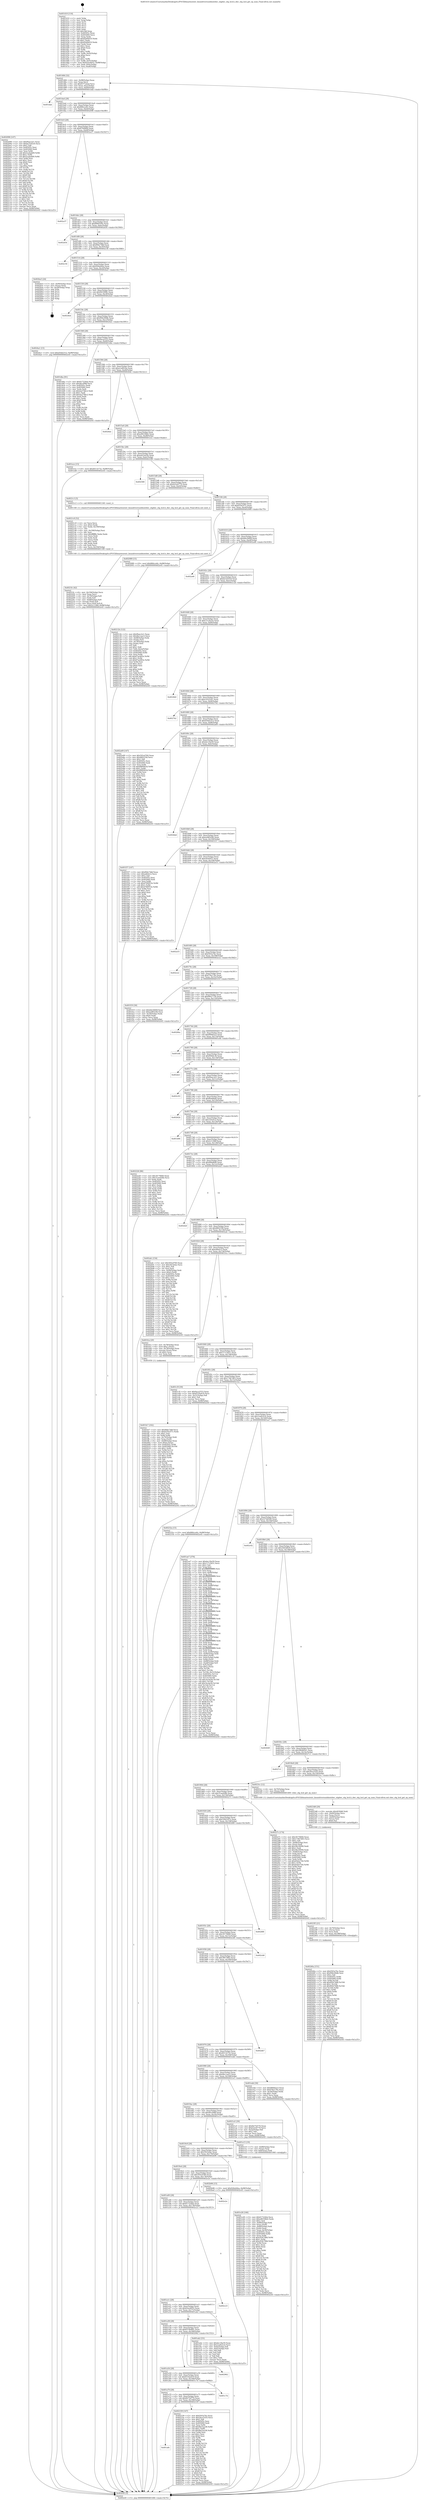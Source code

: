 digraph "0x401410" {
  label = "0x401410 (/mnt/c/Users/mathe/Desktop/tcc/POCII/binaries/extr_linuxdriversusbhostdwc_otgdwc_otg_hcd.h_dwc_otg_hcd_get_ep_num_Final-ollvm.out::main(0))"
  labelloc = "t"
  node[shape=record]

  Entry [label="",width=0.3,height=0.3,shape=circle,fillcolor=black,style=filled]
  "0x401484" [label="{
     0x401484 [32]\l
     | [instrs]\l
     &nbsp;&nbsp;0x401484 \<+6\>: mov -0x98(%rbp),%eax\l
     &nbsp;&nbsp;0x40148a \<+2\>: mov %eax,%ecx\l
     &nbsp;&nbsp;0x40148c \<+6\>: sub $0x8377adad,%ecx\l
     &nbsp;&nbsp;0x401492 \<+6\>: mov %eax,-0xac(%rbp)\l
     &nbsp;&nbsp;0x401498 \<+6\>: mov %ecx,-0xb0(%rbp)\l
     &nbsp;&nbsp;0x40149e \<+6\>: je 0000000000401dab \<main+0x99b\>\l
  }"]
  "0x401dab" [label="{
     0x401dab\l
  }", style=dashed]
  "0x4014a4" [label="{
     0x4014a4 [28]\l
     | [instrs]\l
     &nbsp;&nbsp;0x4014a4 \<+5\>: jmp 00000000004014a9 \<main+0x99\>\l
     &nbsp;&nbsp;0x4014a9 \<+6\>: mov -0xac(%rbp),%eax\l
     &nbsp;&nbsp;0x4014af \<+5\>: sub $0x866cce6c,%eax\l
     &nbsp;&nbsp;0x4014b4 \<+6\>: mov %eax,-0xb4(%rbp)\l
     &nbsp;&nbsp;0x4014ba \<+6\>: je 0000000000402098 \<main+0xc88\>\l
  }"]
  Exit [label="",width=0.3,height=0.3,shape=circle,fillcolor=black,style=filled,peripheries=2]
  "0x402098" [label="{
     0x402098 [147]\l
     | [instrs]\l
     &nbsp;&nbsp;0x402098 \<+5\>: mov $0xf9aec2e1,%eax\l
     &nbsp;&nbsp;0x40209d \<+5\>: mov $0xbe3243c0,%ecx\l
     &nbsp;&nbsp;0x4020a2 \<+2\>: mov $0x1,%dl\l
     &nbsp;&nbsp;0x4020a4 \<+7\>: mov 0x40505c,%esi\l
     &nbsp;&nbsp;0x4020ab \<+7\>: mov 0x405060,%edi\l
     &nbsp;&nbsp;0x4020b2 \<+3\>: mov %esi,%r8d\l
     &nbsp;&nbsp;0x4020b5 \<+7\>: add $0x5ca4ab69,%r8d\l
     &nbsp;&nbsp;0x4020bc \<+4\>: sub $0x1,%r8d\l
     &nbsp;&nbsp;0x4020c0 \<+7\>: sub $0x5ca4ab69,%r8d\l
     &nbsp;&nbsp;0x4020c7 \<+4\>: imul %r8d,%esi\l
     &nbsp;&nbsp;0x4020cb \<+3\>: and $0x1,%esi\l
     &nbsp;&nbsp;0x4020ce \<+3\>: cmp $0x0,%esi\l
     &nbsp;&nbsp;0x4020d1 \<+4\>: sete %r9b\l
     &nbsp;&nbsp;0x4020d5 \<+3\>: cmp $0xa,%edi\l
     &nbsp;&nbsp;0x4020d8 \<+4\>: setl %r10b\l
     &nbsp;&nbsp;0x4020dc \<+3\>: mov %r9b,%r11b\l
     &nbsp;&nbsp;0x4020df \<+4\>: xor $0xff,%r11b\l
     &nbsp;&nbsp;0x4020e3 \<+3\>: mov %r10b,%bl\l
     &nbsp;&nbsp;0x4020e6 \<+3\>: xor $0xff,%bl\l
     &nbsp;&nbsp;0x4020e9 \<+3\>: xor $0x1,%dl\l
     &nbsp;&nbsp;0x4020ec \<+3\>: mov %r11b,%r14b\l
     &nbsp;&nbsp;0x4020ef \<+4\>: and $0xff,%r14b\l
     &nbsp;&nbsp;0x4020f3 \<+3\>: and %dl,%r9b\l
     &nbsp;&nbsp;0x4020f6 \<+3\>: mov %bl,%r15b\l
     &nbsp;&nbsp;0x4020f9 \<+4\>: and $0xff,%r15b\l
     &nbsp;&nbsp;0x4020fd \<+3\>: and %dl,%r10b\l
     &nbsp;&nbsp;0x402100 \<+3\>: or %r9b,%r14b\l
     &nbsp;&nbsp;0x402103 \<+3\>: or %r10b,%r15b\l
     &nbsp;&nbsp;0x402106 \<+3\>: xor %r15b,%r14b\l
     &nbsp;&nbsp;0x402109 \<+3\>: or %bl,%r11b\l
     &nbsp;&nbsp;0x40210c \<+4\>: xor $0xff,%r11b\l
     &nbsp;&nbsp;0x402110 \<+3\>: or $0x1,%dl\l
     &nbsp;&nbsp;0x402113 \<+3\>: and %dl,%r11b\l
     &nbsp;&nbsp;0x402116 \<+3\>: or %r11b,%r14b\l
     &nbsp;&nbsp;0x402119 \<+4\>: test $0x1,%r14b\l
     &nbsp;&nbsp;0x40211d \<+3\>: cmovne %ecx,%eax\l
     &nbsp;&nbsp;0x402120 \<+6\>: mov %eax,-0x98(%rbp)\l
     &nbsp;&nbsp;0x402126 \<+5\>: jmp 0000000000402e45 \<main+0x1a35\>\l
  }"]
  "0x4014c0" [label="{
     0x4014c0 [28]\l
     | [instrs]\l
     &nbsp;&nbsp;0x4014c0 \<+5\>: jmp 00000000004014c5 \<main+0xb5\>\l
     &nbsp;&nbsp;0x4014c5 \<+6\>: mov -0xac(%rbp),%eax\l
     &nbsp;&nbsp;0x4014cb \<+5\>: sub $0x8760f6fd,%eax\l
     &nbsp;&nbsp;0x4014d0 \<+6\>: mov %eax,-0xb8(%rbp)\l
     &nbsp;&nbsp;0x4014d6 \<+6\>: je 0000000000402a37 \<main+0x1627\>\l
  }"]
  "0x40240a" [label="{
     0x40240a [151]\l
     | [instrs]\l
     &nbsp;&nbsp;0x40240a \<+5\>: mov $0xf303a7bc,%eax\l
     &nbsp;&nbsp;0x40240f \<+5\>: mov $0x994c00db,%esi\l
     &nbsp;&nbsp;0x402414 \<+2\>: mov $0x1,%dl\l
     &nbsp;&nbsp;0x402416 \<+8\>: mov 0x40505c,%r8d\l
     &nbsp;&nbsp;0x40241e \<+8\>: mov 0x405060,%r9d\l
     &nbsp;&nbsp;0x402426 \<+3\>: mov %r8d,%r10d\l
     &nbsp;&nbsp;0x402429 \<+7\>: add $0x9f2b7488,%r10d\l
     &nbsp;&nbsp;0x402430 \<+4\>: sub $0x1,%r10d\l
     &nbsp;&nbsp;0x402434 \<+7\>: sub $0x9f2b7488,%r10d\l
     &nbsp;&nbsp;0x40243b \<+4\>: imul %r10d,%r8d\l
     &nbsp;&nbsp;0x40243f \<+4\>: and $0x1,%r8d\l
     &nbsp;&nbsp;0x402443 \<+4\>: cmp $0x0,%r8d\l
     &nbsp;&nbsp;0x402447 \<+4\>: sete %r11b\l
     &nbsp;&nbsp;0x40244b \<+4\>: cmp $0xa,%r9d\l
     &nbsp;&nbsp;0x40244f \<+3\>: setl %bl\l
     &nbsp;&nbsp;0x402452 \<+3\>: mov %r11b,%r14b\l
     &nbsp;&nbsp;0x402455 \<+4\>: xor $0xff,%r14b\l
     &nbsp;&nbsp;0x402459 \<+3\>: mov %bl,%r15b\l
     &nbsp;&nbsp;0x40245c \<+4\>: xor $0xff,%r15b\l
     &nbsp;&nbsp;0x402460 \<+3\>: xor $0x1,%dl\l
     &nbsp;&nbsp;0x402463 \<+3\>: mov %r14b,%r12b\l
     &nbsp;&nbsp;0x402466 \<+4\>: and $0xff,%r12b\l
     &nbsp;&nbsp;0x40246a \<+3\>: and %dl,%r11b\l
     &nbsp;&nbsp;0x40246d \<+3\>: mov %r15b,%r13b\l
     &nbsp;&nbsp;0x402470 \<+4\>: and $0xff,%r13b\l
     &nbsp;&nbsp;0x402474 \<+2\>: and %dl,%bl\l
     &nbsp;&nbsp;0x402476 \<+3\>: or %r11b,%r12b\l
     &nbsp;&nbsp;0x402479 \<+3\>: or %bl,%r13b\l
     &nbsp;&nbsp;0x40247c \<+3\>: xor %r13b,%r12b\l
     &nbsp;&nbsp;0x40247f \<+3\>: or %r15b,%r14b\l
     &nbsp;&nbsp;0x402482 \<+4\>: xor $0xff,%r14b\l
     &nbsp;&nbsp;0x402486 \<+3\>: or $0x1,%dl\l
     &nbsp;&nbsp;0x402489 \<+3\>: and %dl,%r14b\l
     &nbsp;&nbsp;0x40248c \<+3\>: or %r14b,%r12b\l
     &nbsp;&nbsp;0x40248f \<+4\>: test $0x1,%r12b\l
     &nbsp;&nbsp;0x402493 \<+3\>: cmovne %esi,%eax\l
     &nbsp;&nbsp;0x402496 \<+6\>: mov %eax,-0x98(%rbp)\l
     &nbsp;&nbsp;0x40249c \<+5\>: jmp 0000000000402e45 \<main+0x1a35\>\l
  }"]
  "0x402a37" [label="{
     0x402a37\l
  }", style=dashed]
  "0x4014dc" [label="{
     0x4014dc [28]\l
     | [instrs]\l
     &nbsp;&nbsp;0x4014dc \<+5\>: jmp 00000000004014e1 \<main+0xd1\>\l
     &nbsp;&nbsp;0x4014e1 \<+6\>: mov -0xac(%rbp),%eax\l
     &nbsp;&nbsp;0x4014e7 \<+5\>: sub $0x890f350e,%eax\l
     &nbsp;&nbsp;0x4014ec \<+6\>: mov %eax,-0xbc(%rbp)\l
     &nbsp;&nbsp;0x4014f2 \<+6\>: je 0000000000402d54 \<main+0x1944\>\l
  }"]
  "0x4023f5" [label="{
     0x4023f5 [21]\l
     | [instrs]\l
     &nbsp;&nbsp;0x4023f5 \<+4\>: mov -0x70(%rbp),%rcx\l
     &nbsp;&nbsp;0x4023f9 \<+3\>: mov (%rcx),%rcx\l
     &nbsp;&nbsp;0x4023fc \<+3\>: mov %rcx,%rdi\l
     &nbsp;&nbsp;0x4023ff \<+6\>: mov %eax,-0x198(%rbp)\l
     &nbsp;&nbsp;0x402405 \<+5\>: call 0000000000401030 \<free@plt\>\l
     | [calls]\l
     &nbsp;&nbsp;0x401030 \{1\} (unknown)\l
  }"]
  "0x402d54" [label="{
     0x402d54\l
  }", style=dashed]
  "0x4014f8" [label="{
     0x4014f8 [28]\l
     | [instrs]\l
     &nbsp;&nbsp;0x4014f8 \<+5\>: jmp 00000000004014fd \<main+0xed\>\l
     &nbsp;&nbsp;0x4014fd \<+6\>: mov -0xac(%rbp),%eax\l
     &nbsp;&nbsp;0x401503 \<+5\>: sub $0x89dc7dbf,%eax\l
     &nbsp;&nbsp;0x401508 \<+6\>: mov %eax,-0xc0(%rbp)\l
     &nbsp;&nbsp;0x40150e \<+6\>: je 0000000000402c56 \<main+0x1846\>\l
  }"]
  "0x4023d8" [label="{
     0x4023d8 [29]\l
     | [instrs]\l
     &nbsp;&nbsp;0x4023d8 \<+10\>: movabs $0x4030d6,%rdi\l
     &nbsp;&nbsp;0x4023e2 \<+4\>: mov -0x60(%rbp),%rcx\l
     &nbsp;&nbsp;0x4023e6 \<+2\>: mov %eax,(%rcx)\l
     &nbsp;&nbsp;0x4023e8 \<+4\>: mov -0x60(%rbp),%rcx\l
     &nbsp;&nbsp;0x4023ec \<+2\>: mov (%rcx),%esi\l
     &nbsp;&nbsp;0x4023ee \<+2\>: mov $0x0,%al\l
     &nbsp;&nbsp;0x4023f0 \<+5\>: call 0000000000401040 \<printf@plt\>\l
     | [calls]\l
     &nbsp;&nbsp;0x401040 \{1\} (unknown)\l
  }"]
  "0x402c56" [label="{
     0x402c56\l
  }", style=dashed]
  "0x401514" [label="{
     0x401514 [28]\l
     | [instrs]\l
     &nbsp;&nbsp;0x401514 \<+5\>: jmp 0000000000401519 \<main+0x109\>\l
     &nbsp;&nbsp;0x401519 \<+6\>: mov -0xac(%rbp),%eax\l
     &nbsp;&nbsp;0x40151f \<+5\>: sub $0x926eb9ea,%eax\l
     &nbsp;&nbsp;0x401524 \<+6\>: mov %eax,-0xc4(%rbp)\l
     &nbsp;&nbsp;0x40152a \<+6\>: je 0000000000402ba5 \<main+0x1795\>\l
  }"]
  "0x401a8c" [label="{
     0x401a8c\l
  }", style=dashed]
  "0x402ba5" [label="{
     0x402ba5 [24]\l
     | [instrs]\l
     &nbsp;&nbsp;0x402ba5 \<+7\>: mov -0x90(%rbp),%rax\l
     &nbsp;&nbsp;0x402bac \<+2\>: mov (%rax),%eax\l
     &nbsp;&nbsp;0x402bae \<+4\>: lea -0x28(%rbp),%rsp\l
     &nbsp;&nbsp;0x402bb2 \<+1\>: pop %rbx\l
     &nbsp;&nbsp;0x402bb3 \<+2\>: pop %r12\l
     &nbsp;&nbsp;0x402bb5 \<+2\>: pop %r13\l
     &nbsp;&nbsp;0x402bb7 \<+2\>: pop %r14\l
     &nbsp;&nbsp;0x402bb9 \<+2\>: pop %r15\l
     &nbsp;&nbsp;0x402bbb \<+1\>: pop %rbp\l
     &nbsp;&nbsp;0x402bbc \<+1\>: ret\l
  }"]
  "0x401530" [label="{
     0x401530 [28]\l
     | [instrs]\l
     &nbsp;&nbsp;0x401530 \<+5\>: jmp 0000000000401535 \<main+0x125\>\l
     &nbsp;&nbsp;0x401535 \<+6\>: mov -0xac(%rbp),%eax\l
     &nbsp;&nbsp;0x40153b \<+5\>: sub $0x943399fc,%eax\l
     &nbsp;&nbsp;0x401540 \<+6\>: mov %eax,-0xc8(%rbp)\l
     &nbsp;&nbsp;0x401546 \<+6\>: je 00000000004024ed \<main+0x10dd\>\l
  }"]
  "0x402339" [label="{
     0x402339 [147]\l
     | [instrs]\l
     &nbsp;&nbsp;0x402339 \<+5\>: mov $0xf303a7bc,%eax\l
     &nbsp;&nbsp;0x40233e \<+5\>: mov $0x2bca3103,%ecx\l
     &nbsp;&nbsp;0x402343 \<+2\>: mov $0x1,%dl\l
     &nbsp;&nbsp;0x402345 \<+7\>: mov 0x40505c,%esi\l
     &nbsp;&nbsp;0x40234c \<+7\>: mov 0x405060,%edi\l
     &nbsp;&nbsp;0x402353 \<+3\>: mov %esi,%r8d\l
     &nbsp;&nbsp;0x402356 \<+7\>: add $0x9be5aa38,%r8d\l
     &nbsp;&nbsp;0x40235d \<+4\>: sub $0x1,%r8d\l
     &nbsp;&nbsp;0x402361 \<+7\>: sub $0x9be5aa38,%r8d\l
     &nbsp;&nbsp;0x402368 \<+4\>: imul %r8d,%esi\l
     &nbsp;&nbsp;0x40236c \<+3\>: and $0x1,%esi\l
     &nbsp;&nbsp;0x40236f \<+3\>: cmp $0x0,%esi\l
     &nbsp;&nbsp;0x402372 \<+4\>: sete %r9b\l
     &nbsp;&nbsp;0x402376 \<+3\>: cmp $0xa,%edi\l
     &nbsp;&nbsp;0x402379 \<+4\>: setl %r10b\l
     &nbsp;&nbsp;0x40237d \<+3\>: mov %r9b,%r11b\l
     &nbsp;&nbsp;0x402380 \<+4\>: xor $0xff,%r11b\l
     &nbsp;&nbsp;0x402384 \<+3\>: mov %r10b,%bl\l
     &nbsp;&nbsp;0x402387 \<+3\>: xor $0xff,%bl\l
     &nbsp;&nbsp;0x40238a \<+3\>: xor $0x0,%dl\l
     &nbsp;&nbsp;0x40238d \<+3\>: mov %r11b,%r14b\l
     &nbsp;&nbsp;0x402390 \<+4\>: and $0x0,%r14b\l
     &nbsp;&nbsp;0x402394 \<+3\>: and %dl,%r9b\l
     &nbsp;&nbsp;0x402397 \<+3\>: mov %bl,%r15b\l
     &nbsp;&nbsp;0x40239a \<+4\>: and $0x0,%r15b\l
     &nbsp;&nbsp;0x40239e \<+3\>: and %dl,%r10b\l
     &nbsp;&nbsp;0x4023a1 \<+3\>: or %r9b,%r14b\l
     &nbsp;&nbsp;0x4023a4 \<+3\>: or %r10b,%r15b\l
     &nbsp;&nbsp;0x4023a7 \<+3\>: xor %r15b,%r14b\l
     &nbsp;&nbsp;0x4023aa \<+3\>: or %bl,%r11b\l
     &nbsp;&nbsp;0x4023ad \<+4\>: xor $0xff,%r11b\l
     &nbsp;&nbsp;0x4023b1 \<+3\>: or $0x0,%dl\l
     &nbsp;&nbsp;0x4023b4 \<+3\>: and %dl,%r11b\l
     &nbsp;&nbsp;0x4023b7 \<+3\>: or %r11b,%r14b\l
     &nbsp;&nbsp;0x4023ba \<+4\>: test $0x1,%r14b\l
     &nbsp;&nbsp;0x4023be \<+3\>: cmovne %ecx,%eax\l
     &nbsp;&nbsp;0x4023c1 \<+6\>: mov %eax,-0x98(%rbp)\l
     &nbsp;&nbsp;0x4023c7 \<+5\>: jmp 0000000000402e45 \<main+0x1a35\>\l
  }"]
  "0x4024ed" [label="{
     0x4024ed\l
  }", style=dashed]
  "0x40154c" [label="{
     0x40154c [28]\l
     | [instrs]\l
     &nbsp;&nbsp;0x40154c \<+5\>: jmp 0000000000401551 \<main+0x141\>\l
     &nbsp;&nbsp;0x401551 \<+6\>: mov -0xac(%rbp),%eax\l
     &nbsp;&nbsp;0x401557 \<+5\>: sub $0x994c00db,%eax\l
     &nbsp;&nbsp;0x40155c \<+6\>: mov %eax,-0xcc(%rbp)\l
     &nbsp;&nbsp;0x401562 \<+6\>: je 00000000004024a1 \<main+0x1091\>\l
  }"]
  "0x401a70" [label="{
     0x401a70 [28]\l
     | [instrs]\l
     &nbsp;&nbsp;0x401a70 \<+5\>: jmp 0000000000401a75 \<main+0x665\>\l
     &nbsp;&nbsp;0x401a75 \<+6\>: mov -0xac(%rbp),%eax\l
     &nbsp;&nbsp;0x401a7b \<+5\>: sub $0x6b75d770,%eax\l
     &nbsp;&nbsp;0x401a80 \<+6\>: mov %eax,-0x188(%rbp)\l
     &nbsp;&nbsp;0x401a86 \<+6\>: je 0000000000402339 \<main+0xf29\>\l
  }"]
  "0x4024a1" [label="{
     0x4024a1 [15]\l
     | [instrs]\l
     &nbsp;&nbsp;0x4024a1 \<+10\>: movl $0xd54d2312,-0x98(%rbp)\l
     &nbsp;&nbsp;0x4024ab \<+5\>: jmp 0000000000402e45 \<main+0x1a35\>\l
  }"]
  "0x401568" [label="{
     0x401568 [28]\l
     | [instrs]\l
     &nbsp;&nbsp;0x401568 \<+5\>: jmp 000000000040156d \<main+0x15d\>\l
     &nbsp;&nbsp;0x40156d \<+6\>: mov -0xac(%rbp),%eax\l
     &nbsp;&nbsp;0x401573 \<+5\>: sub $0x9aca2553,%eax\l
     &nbsp;&nbsp;0x401578 \<+6\>: mov %eax,-0xd0(%rbp)\l
     &nbsp;&nbsp;0x40157e \<+6\>: je 0000000000401dba \<main+0x9aa\>\l
  }"]
  "0x401c7d" [label="{
     0x401c7d\l
  }", style=dashed]
  "0x401dba" [label="{
     0x401dba [91]\l
     | [instrs]\l
     &nbsp;&nbsp;0x401dba \<+5\>: mov $0x61722feb,%eax\l
     &nbsp;&nbsp;0x401dbf \<+5\>: mov $0x4fcc096f,%ecx\l
     &nbsp;&nbsp;0x401dc4 \<+7\>: mov 0x40505c,%edx\l
     &nbsp;&nbsp;0x401dcb \<+7\>: mov 0x405060,%esi\l
     &nbsp;&nbsp;0x401dd2 \<+2\>: mov %edx,%edi\l
     &nbsp;&nbsp;0x401dd4 \<+6\>: sub $0x4a27dbc2,%edi\l
     &nbsp;&nbsp;0x401dda \<+3\>: sub $0x1,%edi\l
     &nbsp;&nbsp;0x401ddd \<+6\>: add $0x4a27dbc2,%edi\l
     &nbsp;&nbsp;0x401de3 \<+3\>: imul %edi,%edx\l
     &nbsp;&nbsp;0x401de6 \<+3\>: and $0x1,%edx\l
     &nbsp;&nbsp;0x401de9 \<+3\>: cmp $0x0,%edx\l
     &nbsp;&nbsp;0x401dec \<+4\>: sete %r8b\l
     &nbsp;&nbsp;0x401df0 \<+3\>: cmp $0xa,%esi\l
     &nbsp;&nbsp;0x401df3 \<+4\>: setl %r9b\l
     &nbsp;&nbsp;0x401df7 \<+3\>: mov %r8b,%r10b\l
     &nbsp;&nbsp;0x401dfa \<+3\>: and %r9b,%r10b\l
     &nbsp;&nbsp;0x401dfd \<+3\>: xor %r9b,%r8b\l
     &nbsp;&nbsp;0x401e00 \<+3\>: or %r8b,%r10b\l
     &nbsp;&nbsp;0x401e03 \<+4\>: test $0x1,%r10b\l
     &nbsp;&nbsp;0x401e07 \<+3\>: cmovne %ecx,%eax\l
     &nbsp;&nbsp;0x401e0a \<+6\>: mov %eax,-0x98(%rbp)\l
     &nbsp;&nbsp;0x401e10 \<+5\>: jmp 0000000000402e45 \<main+0x1a35\>\l
  }"]
  "0x401584" [label="{
     0x401584 [28]\l
     | [instrs]\l
     &nbsp;&nbsp;0x401584 \<+5\>: jmp 0000000000401589 \<main+0x179\>\l
     &nbsp;&nbsp;0x401589 \<+6\>: mov -0xac(%rbp),%eax\l
     &nbsp;&nbsp;0x40158f \<+5\>: sub $0xa1a891da,%eax\l
     &nbsp;&nbsp;0x401594 \<+6\>: mov %eax,-0xd4(%rbp)\l
     &nbsp;&nbsp;0x40159a \<+6\>: je 00000000004026dc \<main+0x12cc\>\l
  }"]
  "0x401a54" [label="{
     0x401a54 [28]\l
     | [instrs]\l
     &nbsp;&nbsp;0x401a54 \<+5\>: jmp 0000000000401a59 \<main+0x649\>\l
     &nbsp;&nbsp;0x401a59 \<+6\>: mov -0xac(%rbp),%eax\l
     &nbsp;&nbsp;0x401a5f \<+5\>: sub $0x6516a419,%eax\l
     &nbsp;&nbsp;0x401a64 \<+6\>: mov %eax,-0x184(%rbp)\l
     &nbsp;&nbsp;0x401a6a \<+6\>: je 0000000000401c7d \<main+0x86d\>\l
  }"]
  "0x4026dc" [label="{
     0x4026dc\l
  }", style=dashed]
  "0x4015a0" [label="{
     0x4015a0 [28]\l
     | [instrs]\l
     &nbsp;&nbsp;0x4015a0 \<+5\>: jmp 00000000004015a5 \<main+0x195\>\l
     &nbsp;&nbsp;0x4015a5 \<+6\>: mov -0xac(%rbp),%eax\l
     &nbsp;&nbsp;0x4015ab \<+5\>: sub $0xa96338d2,%eax\l
     &nbsp;&nbsp;0x4015b0 \<+6\>: mov %eax,-0xd8(%rbp)\l
     &nbsp;&nbsp;0x4015b6 \<+6\>: je 0000000000401ece \<main+0xabe\>\l
  }"]
  "0x402962" [label="{
     0x402962\l
  }", style=dashed]
  "0x401ece" [label="{
     0x401ece [15]\l
     | [instrs]\l
     &nbsp;&nbsp;0x401ece \<+10\>: movl $0x4011b732,-0x98(%rbp)\l
     &nbsp;&nbsp;0x401ed8 \<+5\>: jmp 0000000000402e45 \<main+0x1a35\>\l
  }"]
  "0x4015bc" [label="{
     0x4015bc [28]\l
     | [instrs]\l
     &nbsp;&nbsp;0x4015bc \<+5\>: jmp 00000000004015c1 \<main+0x1b1\>\l
     &nbsp;&nbsp;0x4015c1 \<+6\>: mov -0xac(%rbp),%eax\l
     &nbsp;&nbsp;0x4015c7 \<+5\>: sub $0xad23e43b,%eax\l
     &nbsp;&nbsp;0x4015cc \<+6\>: mov %eax,-0xdc(%rbp)\l
     &nbsp;&nbsp;0x4015d2 \<+6\>: je 0000000000402580 \<main+0x1170\>\l
  }"]
  "0x4021fc" [label="{
     0x4021fc [42]\l
     | [instrs]\l
     &nbsp;&nbsp;0x4021fc \<+6\>: mov -0x194(%rbp),%ecx\l
     &nbsp;&nbsp;0x402202 \<+3\>: imul %eax,%ecx\l
     &nbsp;&nbsp;0x402205 \<+4\>: mov -0x70(%rbp),%r8\l
     &nbsp;&nbsp;0x402209 \<+3\>: mov (%r8),%r8\l
     &nbsp;&nbsp;0x40220c \<+4\>: mov -0x68(%rbp),%r9\l
     &nbsp;&nbsp;0x402210 \<+3\>: movslq (%r9),%r9\l
     &nbsp;&nbsp;0x402213 \<+4\>: mov %ecx,(%r8,%r9,4)\l
     &nbsp;&nbsp;0x402217 \<+10\>: movl $0x2c1186f,-0x98(%rbp)\l
     &nbsp;&nbsp;0x402221 \<+5\>: jmp 0000000000402e45 \<main+0x1a35\>\l
  }"]
  "0x402580" [label="{
     0x402580\l
  }", style=dashed]
  "0x4015d8" [label="{
     0x4015d8 [28]\l
     | [instrs]\l
     &nbsp;&nbsp;0x4015d8 \<+5\>: jmp 00000000004015dd \<main+0x1cd\>\l
     &nbsp;&nbsp;0x4015dd \<+6\>: mov -0xac(%rbp),%eax\l
     &nbsp;&nbsp;0x4015e3 \<+5\>: sub $0xb22e6779,%eax\l
     &nbsp;&nbsp;0x4015e8 \<+6\>: mov %eax,-0xe0(%rbp)\l
     &nbsp;&nbsp;0x4015ee \<+6\>: je 00000000004021c3 \<main+0xdb3\>\l
  }"]
  "0x4021c8" [label="{
     0x4021c8 [52]\l
     | [instrs]\l
     &nbsp;&nbsp;0x4021c8 \<+2\>: xor %ecx,%ecx\l
     &nbsp;&nbsp;0x4021ca \<+5\>: mov $0x2,%edx\l
     &nbsp;&nbsp;0x4021cf \<+6\>: mov %edx,-0x190(%rbp)\l
     &nbsp;&nbsp;0x4021d5 \<+1\>: cltd\l
     &nbsp;&nbsp;0x4021d6 \<+6\>: mov -0x190(%rbp),%esi\l
     &nbsp;&nbsp;0x4021dc \<+2\>: idiv %esi\l
     &nbsp;&nbsp;0x4021de \<+6\>: imul $0xfffffffe,%edx,%edx\l
     &nbsp;&nbsp;0x4021e4 \<+2\>: mov %ecx,%edi\l
     &nbsp;&nbsp;0x4021e6 \<+2\>: sub %edx,%edi\l
     &nbsp;&nbsp;0x4021e8 \<+2\>: mov %ecx,%edx\l
     &nbsp;&nbsp;0x4021ea \<+3\>: sub $0x1,%edx\l
     &nbsp;&nbsp;0x4021ed \<+2\>: add %edx,%edi\l
     &nbsp;&nbsp;0x4021ef \<+2\>: sub %edi,%ecx\l
     &nbsp;&nbsp;0x4021f1 \<+6\>: mov %ecx,-0x194(%rbp)\l
     &nbsp;&nbsp;0x4021f7 \<+5\>: call 0000000000401160 \<next_i\>\l
     | [calls]\l
     &nbsp;&nbsp;0x401160 \{1\} (/mnt/c/Users/mathe/Desktop/tcc/POCII/binaries/extr_linuxdriversusbhostdwc_otgdwc_otg_hcd.h_dwc_otg_hcd_get_ep_num_Final-ollvm.out::next_i)\l
  }"]
  "0x4021c3" [label="{
     0x4021c3 [5]\l
     | [instrs]\l
     &nbsp;&nbsp;0x4021c3 \<+5\>: call 0000000000401160 \<next_i\>\l
     | [calls]\l
     &nbsp;&nbsp;0x401160 \{1\} (/mnt/c/Users/mathe/Desktop/tcc/POCII/binaries/extr_linuxdriversusbhostdwc_otgdwc_otg_hcd.h_dwc_otg_hcd_get_ep_num_Final-ollvm.out::next_i)\l
  }"]
  "0x4015f4" [label="{
     0x4015f4 [28]\l
     | [instrs]\l
     &nbsp;&nbsp;0x4015f4 \<+5\>: jmp 00000000004015f9 \<main+0x1e9\>\l
     &nbsp;&nbsp;0x4015f9 \<+6\>: mov -0xac(%rbp),%eax\l
     &nbsp;&nbsp;0x4015ff \<+5\>: sub $0xb55b357c,%eax\l
     &nbsp;&nbsp;0x401604 \<+6\>: mov %eax,-0xe4(%rbp)\l
     &nbsp;&nbsp;0x40160a \<+6\>: je 0000000000402089 \<main+0xc79\>\l
  }"]
  "0x401fe7" [label="{
     0x401fe7 [162]\l
     | [instrs]\l
     &nbsp;&nbsp;0x401fe7 \<+5\>: mov $0x89dc7dbf,%ecx\l
     &nbsp;&nbsp;0x401fec \<+5\>: mov $0xb55b357c,%edx\l
     &nbsp;&nbsp;0x401ff1 \<+3\>: mov $0x1,%sil\l
     &nbsp;&nbsp;0x401ff4 \<+3\>: xor %r8d,%r8d\l
     &nbsp;&nbsp;0x401ff7 \<+4\>: mov -0x70(%rbp),%rdi\l
     &nbsp;&nbsp;0x401ffb \<+3\>: mov %rax,(%rdi)\l
     &nbsp;&nbsp;0x401ffe \<+4\>: mov -0x68(%rbp),%rax\l
     &nbsp;&nbsp;0x402002 \<+6\>: movl $0x0,(%rax)\l
     &nbsp;&nbsp;0x402008 \<+8\>: mov 0x40505c,%r9d\l
     &nbsp;&nbsp;0x402010 \<+8\>: mov 0x405060,%r10d\l
     &nbsp;&nbsp;0x402018 \<+4\>: sub $0x1,%r8d\l
     &nbsp;&nbsp;0x40201c \<+3\>: mov %r9d,%r11d\l
     &nbsp;&nbsp;0x40201f \<+3\>: add %r8d,%r11d\l
     &nbsp;&nbsp;0x402022 \<+4\>: imul %r11d,%r9d\l
     &nbsp;&nbsp;0x402026 \<+4\>: and $0x1,%r9d\l
     &nbsp;&nbsp;0x40202a \<+4\>: cmp $0x0,%r9d\l
     &nbsp;&nbsp;0x40202e \<+3\>: sete %bl\l
     &nbsp;&nbsp;0x402031 \<+4\>: cmp $0xa,%r10d\l
     &nbsp;&nbsp;0x402035 \<+4\>: setl %r14b\l
     &nbsp;&nbsp;0x402039 \<+3\>: mov %bl,%r15b\l
     &nbsp;&nbsp;0x40203c \<+4\>: xor $0xff,%r15b\l
     &nbsp;&nbsp;0x402040 \<+3\>: mov %r14b,%r12b\l
     &nbsp;&nbsp;0x402043 \<+4\>: xor $0xff,%r12b\l
     &nbsp;&nbsp;0x402047 \<+4\>: xor $0x0,%sil\l
     &nbsp;&nbsp;0x40204b \<+3\>: mov %r15b,%r13b\l
     &nbsp;&nbsp;0x40204e \<+4\>: and $0x0,%r13b\l
     &nbsp;&nbsp;0x402052 \<+3\>: and %sil,%bl\l
     &nbsp;&nbsp;0x402055 \<+3\>: mov %r12b,%al\l
     &nbsp;&nbsp;0x402058 \<+2\>: and $0x0,%al\l
     &nbsp;&nbsp;0x40205a \<+3\>: and %sil,%r14b\l
     &nbsp;&nbsp;0x40205d \<+3\>: or %bl,%r13b\l
     &nbsp;&nbsp;0x402060 \<+3\>: or %r14b,%al\l
     &nbsp;&nbsp;0x402063 \<+3\>: xor %al,%r13b\l
     &nbsp;&nbsp;0x402066 \<+3\>: or %r12b,%r15b\l
     &nbsp;&nbsp;0x402069 \<+4\>: xor $0xff,%r15b\l
     &nbsp;&nbsp;0x40206d \<+4\>: or $0x0,%sil\l
     &nbsp;&nbsp;0x402071 \<+3\>: and %sil,%r15b\l
     &nbsp;&nbsp;0x402074 \<+3\>: or %r15b,%r13b\l
     &nbsp;&nbsp;0x402077 \<+4\>: test $0x1,%r13b\l
     &nbsp;&nbsp;0x40207b \<+3\>: cmovne %edx,%ecx\l
     &nbsp;&nbsp;0x40207e \<+6\>: mov %ecx,-0x98(%rbp)\l
     &nbsp;&nbsp;0x402084 \<+5\>: jmp 0000000000402e45 \<main+0x1a35\>\l
  }"]
  "0x402089" [label="{
     0x402089 [15]\l
     | [instrs]\l
     &nbsp;&nbsp;0x402089 \<+10\>: movl $0x866cce6c,-0x98(%rbp)\l
     &nbsp;&nbsp;0x402093 \<+5\>: jmp 0000000000402e45 \<main+0x1a35\>\l
  }"]
  "0x401610" [label="{
     0x401610 [28]\l
     | [instrs]\l
     &nbsp;&nbsp;0x401610 \<+5\>: jmp 0000000000401615 \<main+0x205\>\l
     &nbsp;&nbsp;0x401615 \<+6\>: mov -0xac(%rbp),%eax\l
     &nbsp;&nbsp;0x40161b \<+5\>: sub $0xb6e5660f,%eax\l
     &nbsp;&nbsp;0x401620 \<+6\>: mov %eax,-0xe8(%rbp)\l
     &nbsp;&nbsp;0x401626 \<+6\>: je 0000000000402a46 \<main+0x1636\>\l
  }"]
  "0x401e28" [label="{
     0x401e28 [166]\l
     | [instrs]\l
     &nbsp;&nbsp;0x401e28 \<+5\>: mov $0x61722feb,%ecx\l
     &nbsp;&nbsp;0x401e2d \<+5\>: mov $0xa96338d2,%edx\l
     &nbsp;&nbsp;0x401e32 \<+3\>: mov $0x1,%sil\l
     &nbsp;&nbsp;0x401e35 \<+4\>: mov -0x80(%rbp),%rdi\l
     &nbsp;&nbsp;0x401e39 \<+2\>: mov %eax,(%rdi)\l
     &nbsp;&nbsp;0x401e3b \<+4\>: mov -0x80(%rbp),%rdi\l
     &nbsp;&nbsp;0x401e3f \<+2\>: mov (%rdi),%eax\l
     &nbsp;&nbsp;0x401e41 \<+3\>: mov %eax,-0x30(%rbp)\l
     &nbsp;&nbsp;0x401e44 \<+7\>: mov 0x40505c,%eax\l
     &nbsp;&nbsp;0x401e4b \<+8\>: mov 0x405060,%r8d\l
     &nbsp;&nbsp;0x401e53 \<+3\>: mov %eax,%r9d\l
     &nbsp;&nbsp;0x401e56 \<+7\>: sub $0xe93b798d,%r9d\l
     &nbsp;&nbsp;0x401e5d \<+4\>: sub $0x1,%r9d\l
     &nbsp;&nbsp;0x401e61 \<+7\>: add $0xe93b798d,%r9d\l
     &nbsp;&nbsp;0x401e68 \<+4\>: imul %r9d,%eax\l
     &nbsp;&nbsp;0x401e6c \<+3\>: and $0x1,%eax\l
     &nbsp;&nbsp;0x401e6f \<+3\>: cmp $0x0,%eax\l
     &nbsp;&nbsp;0x401e72 \<+4\>: sete %r10b\l
     &nbsp;&nbsp;0x401e76 \<+4\>: cmp $0xa,%r8d\l
     &nbsp;&nbsp;0x401e7a \<+4\>: setl %r11b\l
     &nbsp;&nbsp;0x401e7e \<+3\>: mov %r10b,%bl\l
     &nbsp;&nbsp;0x401e81 \<+3\>: xor $0xff,%bl\l
     &nbsp;&nbsp;0x401e84 \<+3\>: mov %r11b,%r14b\l
     &nbsp;&nbsp;0x401e87 \<+4\>: xor $0xff,%r14b\l
     &nbsp;&nbsp;0x401e8b \<+4\>: xor $0x1,%sil\l
     &nbsp;&nbsp;0x401e8f \<+3\>: mov %bl,%r15b\l
     &nbsp;&nbsp;0x401e92 \<+4\>: and $0xff,%r15b\l
     &nbsp;&nbsp;0x401e96 \<+3\>: and %sil,%r10b\l
     &nbsp;&nbsp;0x401e99 \<+3\>: mov %r14b,%r12b\l
     &nbsp;&nbsp;0x401e9c \<+4\>: and $0xff,%r12b\l
     &nbsp;&nbsp;0x401ea0 \<+3\>: and %sil,%r11b\l
     &nbsp;&nbsp;0x401ea3 \<+3\>: or %r10b,%r15b\l
     &nbsp;&nbsp;0x401ea6 \<+3\>: or %r11b,%r12b\l
     &nbsp;&nbsp;0x401ea9 \<+3\>: xor %r12b,%r15b\l
     &nbsp;&nbsp;0x401eac \<+3\>: or %r14b,%bl\l
     &nbsp;&nbsp;0x401eaf \<+3\>: xor $0xff,%bl\l
     &nbsp;&nbsp;0x401eb2 \<+4\>: or $0x1,%sil\l
     &nbsp;&nbsp;0x401eb6 \<+3\>: and %sil,%bl\l
     &nbsp;&nbsp;0x401eb9 \<+3\>: or %bl,%r15b\l
     &nbsp;&nbsp;0x401ebc \<+4\>: test $0x1,%r15b\l
     &nbsp;&nbsp;0x401ec0 \<+3\>: cmovne %edx,%ecx\l
     &nbsp;&nbsp;0x401ec3 \<+6\>: mov %ecx,-0x98(%rbp)\l
     &nbsp;&nbsp;0x401ec9 \<+5\>: jmp 0000000000402e45 \<main+0x1a35\>\l
  }"]
  "0x402a46" [label="{
     0x402a46\l
  }", style=dashed]
  "0x40162c" [label="{
     0x40162c [28]\l
     | [instrs]\l
     &nbsp;&nbsp;0x40162c \<+5\>: jmp 0000000000401631 \<main+0x221\>\l
     &nbsp;&nbsp;0x401631 \<+6\>: mov -0xac(%rbp),%eax\l
     &nbsp;&nbsp;0x401637 \<+5\>: sub $0xbe3243c0,%eax\l
     &nbsp;&nbsp;0x40163c \<+6\>: mov %eax,-0xec(%rbp)\l
     &nbsp;&nbsp;0x401642 \<+6\>: je 000000000040212b \<main+0xd1b\>\l
  }"]
  "0x401410" [label="{
     0x401410 [116]\l
     | [instrs]\l
     &nbsp;&nbsp;0x401410 \<+1\>: push %rbp\l
     &nbsp;&nbsp;0x401411 \<+3\>: mov %rsp,%rbp\l
     &nbsp;&nbsp;0x401414 \<+2\>: push %r15\l
     &nbsp;&nbsp;0x401416 \<+2\>: push %r14\l
     &nbsp;&nbsp;0x401418 \<+2\>: push %r13\l
     &nbsp;&nbsp;0x40141a \<+2\>: push %r12\l
     &nbsp;&nbsp;0x40141c \<+1\>: push %rbx\l
     &nbsp;&nbsp;0x40141d \<+7\>: sub $0x1b8,%rsp\l
     &nbsp;&nbsp;0x401424 \<+7\>: mov 0x40505c,%eax\l
     &nbsp;&nbsp;0x40142b \<+7\>: mov 0x405060,%ecx\l
     &nbsp;&nbsp;0x401432 \<+2\>: mov %eax,%edx\l
     &nbsp;&nbsp;0x401434 \<+6\>: add $0x82bf4d10,%edx\l
     &nbsp;&nbsp;0x40143a \<+3\>: sub $0x1,%edx\l
     &nbsp;&nbsp;0x40143d \<+6\>: sub $0x82bf4d10,%edx\l
     &nbsp;&nbsp;0x401443 \<+3\>: imul %edx,%eax\l
     &nbsp;&nbsp;0x401446 \<+3\>: and $0x1,%eax\l
     &nbsp;&nbsp;0x401449 \<+3\>: cmp $0x0,%eax\l
     &nbsp;&nbsp;0x40144c \<+4\>: sete %r8b\l
     &nbsp;&nbsp;0x401450 \<+4\>: and $0x1,%r8b\l
     &nbsp;&nbsp;0x401454 \<+7\>: mov %r8b,-0x92(%rbp)\l
     &nbsp;&nbsp;0x40145b \<+3\>: cmp $0xa,%ecx\l
     &nbsp;&nbsp;0x40145e \<+4\>: setl %r8b\l
     &nbsp;&nbsp;0x401462 \<+4\>: and $0x1,%r8b\l
     &nbsp;&nbsp;0x401466 \<+7\>: mov %r8b,-0x91(%rbp)\l
     &nbsp;&nbsp;0x40146d \<+10\>: movl $0x62ee4052,-0x98(%rbp)\l
     &nbsp;&nbsp;0x401477 \<+6\>: mov %edi,-0x9c(%rbp)\l
     &nbsp;&nbsp;0x40147d \<+7\>: mov %rsi,-0xa8(%rbp)\l
  }"]
  "0x40212b" [label="{
     0x40212b [122]\l
     | [instrs]\l
     &nbsp;&nbsp;0x40212b \<+5\>: mov $0xf9aec2e1,%eax\l
     &nbsp;&nbsp;0x402130 \<+5\>: mov $0x4bc1aac5,%ecx\l
     &nbsp;&nbsp;0x402135 \<+4\>: mov -0x68(%rbp),%rdx\l
     &nbsp;&nbsp;0x402139 \<+2\>: mov (%rdx),%esi\l
     &nbsp;&nbsp;0x40213b \<+4\>: mov -0x78(%rbp),%rdx\l
     &nbsp;&nbsp;0x40213f \<+2\>: cmp (%rdx),%esi\l
     &nbsp;&nbsp;0x402141 \<+4\>: setl %dil\l
     &nbsp;&nbsp;0x402145 \<+4\>: and $0x1,%dil\l
     &nbsp;&nbsp;0x402149 \<+4\>: mov %dil,-0x2a(%rbp)\l
     &nbsp;&nbsp;0x40214d \<+7\>: mov 0x40505c,%esi\l
     &nbsp;&nbsp;0x402154 \<+8\>: mov 0x405060,%r8d\l
     &nbsp;&nbsp;0x40215c \<+3\>: mov %esi,%r9d\l
     &nbsp;&nbsp;0x40215f \<+7\>: add $0x67ae483e,%r9d\l
     &nbsp;&nbsp;0x402166 \<+4\>: sub $0x1,%r9d\l
     &nbsp;&nbsp;0x40216a \<+7\>: sub $0x67ae483e,%r9d\l
     &nbsp;&nbsp;0x402171 \<+4\>: imul %r9d,%esi\l
     &nbsp;&nbsp;0x402175 \<+3\>: and $0x1,%esi\l
     &nbsp;&nbsp;0x402178 \<+3\>: cmp $0x0,%esi\l
     &nbsp;&nbsp;0x40217b \<+4\>: sete %dil\l
     &nbsp;&nbsp;0x40217f \<+4\>: cmp $0xa,%r8d\l
     &nbsp;&nbsp;0x402183 \<+4\>: setl %r10b\l
     &nbsp;&nbsp;0x402187 \<+3\>: mov %dil,%r11b\l
     &nbsp;&nbsp;0x40218a \<+3\>: and %r10b,%r11b\l
     &nbsp;&nbsp;0x40218d \<+3\>: xor %r10b,%dil\l
     &nbsp;&nbsp;0x402190 \<+3\>: or %dil,%r11b\l
     &nbsp;&nbsp;0x402193 \<+4\>: test $0x1,%r11b\l
     &nbsp;&nbsp;0x402197 \<+3\>: cmovne %ecx,%eax\l
     &nbsp;&nbsp;0x40219a \<+6\>: mov %eax,-0x98(%rbp)\l
     &nbsp;&nbsp;0x4021a0 \<+5\>: jmp 0000000000402e45 \<main+0x1a35\>\l
  }"]
  "0x401648" [label="{
     0x401648 [28]\l
     | [instrs]\l
     &nbsp;&nbsp;0x401648 \<+5\>: jmp 000000000040164d \<main+0x23d\>\l
     &nbsp;&nbsp;0x40164d \<+6\>: mov -0xac(%rbp),%eax\l
     &nbsp;&nbsp;0x401653 \<+5\>: sub $0xc512b25e,%eax\l
     &nbsp;&nbsp;0x401658 \<+6\>: mov %eax,-0xf0(%rbp)\l
     &nbsp;&nbsp;0x40165e \<+6\>: je 00000000004024b0 \<main+0x10a0\>\l
  }"]
  "0x402e45" [label="{
     0x402e45 [5]\l
     | [instrs]\l
     &nbsp;&nbsp;0x402e45 \<+5\>: jmp 0000000000401484 \<main+0x74\>\l
  }"]
  "0x4024b0" [label="{
     0x4024b0\l
  }", style=dashed]
  "0x401664" [label="{
     0x401664 [28]\l
     | [instrs]\l
     &nbsp;&nbsp;0x401664 \<+5\>: jmp 0000000000401669 \<main+0x259\>\l
     &nbsp;&nbsp;0x401669 \<+6\>: mov -0xac(%rbp),%eax\l
     &nbsp;&nbsp;0x40166f \<+5\>: sub $0xcc0325d1,%eax\l
     &nbsp;&nbsp;0x401674 \<+6\>: mov %eax,-0xf4(%rbp)\l
     &nbsp;&nbsp;0x40167a \<+6\>: je 00000000004027b2 \<main+0x13a2\>\l
  }"]
  "0x401a38" [label="{
     0x401a38 [28]\l
     | [instrs]\l
     &nbsp;&nbsp;0x401a38 \<+5\>: jmp 0000000000401a3d \<main+0x62d\>\l
     &nbsp;&nbsp;0x401a3d \<+6\>: mov -0xac(%rbp),%eax\l
     &nbsp;&nbsp;0x401a43 \<+5\>: sub $0x6378e891,%eax\l
     &nbsp;&nbsp;0x401a48 \<+6\>: mov %eax,-0x180(%rbp)\l
     &nbsp;&nbsp;0x401a4e \<+6\>: je 0000000000402962 \<main+0x1552\>\l
  }"]
  "0x4027b2" [label="{
     0x4027b2\l
  }", style=dashed]
  "0x401680" [label="{
     0x401680 [28]\l
     | [instrs]\l
     &nbsp;&nbsp;0x401680 \<+5\>: jmp 0000000000401685 \<main+0x275\>\l
     &nbsp;&nbsp;0x401685 \<+6\>: mov -0xac(%rbp),%eax\l
     &nbsp;&nbsp;0x40168b \<+5\>: sub $0xd54d2312,%eax\l
     &nbsp;&nbsp;0x401690 \<+6\>: mov %eax,-0xf8(%rbp)\l
     &nbsp;&nbsp;0x401696 \<+6\>: je 0000000000402a69 \<main+0x1659\>\l
  }"]
  "0x401ab2" [label="{
     0x401ab2 [53]\l
     | [instrs]\l
     &nbsp;&nbsp;0x401ab2 \<+5\>: mov $0xdec18a59,%eax\l
     &nbsp;&nbsp;0x401ab7 \<+5\>: mov $0x1ea822c4,%ecx\l
     &nbsp;&nbsp;0x401abc \<+6\>: mov -0x92(%rbp),%dl\l
     &nbsp;&nbsp;0x401ac2 \<+7\>: mov -0x91(%rbp),%sil\l
     &nbsp;&nbsp;0x401ac9 \<+3\>: mov %dl,%dil\l
     &nbsp;&nbsp;0x401acc \<+3\>: and %sil,%dil\l
     &nbsp;&nbsp;0x401acf \<+3\>: xor %sil,%dl\l
     &nbsp;&nbsp;0x401ad2 \<+3\>: or %dl,%dil\l
     &nbsp;&nbsp;0x401ad5 \<+4\>: test $0x1,%dil\l
     &nbsp;&nbsp;0x401ad9 \<+3\>: cmovne %ecx,%eax\l
     &nbsp;&nbsp;0x401adc \<+6\>: mov %eax,-0x98(%rbp)\l
     &nbsp;&nbsp;0x401ae2 \<+5\>: jmp 0000000000402e45 \<main+0x1a35\>\l
  }"]
  "0x402a69" [label="{
     0x402a69 [147]\l
     | [instrs]\l
     &nbsp;&nbsp;0x402a69 \<+5\>: mov $0x593cd760,%eax\l
     &nbsp;&nbsp;0x402a6e \<+5\>: mov $0x4802358,%ecx\l
     &nbsp;&nbsp;0x402a73 \<+2\>: mov $0x1,%dl\l
     &nbsp;&nbsp;0x402a75 \<+7\>: mov 0x40505c,%esi\l
     &nbsp;&nbsp;0x402a7c \<+7\>: mov 0x405060,%edi\l
     &nbsp;&nbsp;0x402a83 \<+3\>: mov %esi,%r8d\l
     &nbsp;&nbsp;0x402a86 \<+7\>: sub $0x8f800b5d,%r8d\l
     &nbsp;&nbsp;0x402a8d \<+4\>: sub $0x1,%r8d\l
     &nbsp;&nbsp;0x402a91 \<+7\>: add $0x8f800b5d,%r8d\l
     &nbsp;&nbsp;0x402a98 \<+4\>: imul %r8d,%esi\l
     &nbsp;&nbsp;0x402a9c \<+3\>: and $0x1,%esi\l
     &nbsp;&nbsp;0x402a9f \<+3\>: cmp $0x0,%esi\l
     &nbsp;&nbsp;0x402aa2 \<+4\>: sete %r9b\l
     &nbsp;&nbsp;0x402aa6 \<+3\>: cmp $0xa,%edi\l
     &nbsp;&nbsp;0x402aa9 \<+4\>: setl %r10b\l
     &nbsp;&nbsp;0x402aad \<+3\>: mov %r9b,%r11b\l
     &nbsp;&nbsp;0x402ab0 \<+4\>: xor $0xff,%r11b\l
     &nbsp;&nbsp;0x402ab4 \<+3\>: mov %r10b,%bl\l
     &nbsp;&nbsp;0x402ab7 \<+3\>: xor $0xff,%bl\l
     &nbsp;&nbsp;0x402aba \<+3\>: xor $0x1,%dl\l
     &nbsp;&nbsp;0x402abd \<+3\>: mov %r11b,%r14b\l
     &nbsp;&nbsp;0x402ac0 \<+4\>: and $0xff,%r14b\l
     &nbsp;&nbsp;0x402ac4 \<+3\>: and %dl,%r9b\l
     &nbsp;&nbsp;0x402ac7 \<+3\>: mov %bl,%r15b\l
     &nbsp;&nbsp;0x402aca \<+4\>: and $0xff,%r15b\l
     &nbsp;&nbsp;0x402ace \<+3\>: and %dl,%r10b\l
     &nbsp;&nbsp;0x402ad1 \<+3\>: or %r9b,%r14b\l
     &nbsp;&nbsp;0x402ad4 \<+3\>: or %r10b,%r15b\l
     &nbsp;&nbsp;0x402ad7 \<+3\>: xor %r15b,%r14b\l
     &nbsp;&nbsp;0x402ada \<+3\>: or %bl,%r11b\l
     &nbsp;&nbsp;0x402add \<+4\>: xor $0xff,%r11b\l
     &nbsp;&nbsp;0x402ae1 \<+3\>: or $0x1,%dl\l
     &nbsp;&nbsp;0x402ae4 \<+3\>: and %dl,%r11b\l
     &nbsp;&nbsp;0x402ae7 \<+3\>: or %r11b,%r14b\l
     &nbsp;&nbsp;0x402aea \<+4\>: test $0x1,%r14b\l
     &nbsp;&nbsp;0x402aee \<+3\>: cmovne %ecx,%eax\l
     &nbsp;&nbsp;0x402af1 \<+6\>: mov %eax,-0x98(%rbp)\l
     &nbsp;&nbsp;0x402af7 \<+5\>: jmp 0000000000402e45 \<main+0x1a35\>\l
  }"]
  "0x40169c" [label="{
     0x40169c [28]\l
     | [instrs]\l
     &nbsp;&nbsp;0x40169c \<+5\>: jmp 00000000004016a1 \<main+0x291\>\l
     &nbsp;&nbsp;0x4016a1 \<+6\>: mov -0xac(%rbp),%eax\l
     &nbsp;&nbsp;0x4016a7 \<+5\>: sub $0xdec18a59,%eax\l
     &nbsp;&nbsp;0x4016ac \<+6\>: mov %eax,-0xfc(%rbp)\l
     &nbsp;&nbsp;0x4016b2 \<+6\>: je 0000000000402bbd \<main+0x17ad\>\l
  }"]
  "0x401a1c" [label="{
     0x401a1c [28]\l
     | [instrs]\l
     &nbsp;&nbsp;0x401a1c \<+5\>: jmp 0000000000401a21 \<main+0x611\>\l
     &nbsp;&nbsp;0x401a21 \<+6\>: mov -0xac(%rbp),%eax\l
     &nbsp;&nbsp;0x401a27 \<+5\>: sub $0x62ee4052,%eax\l
     &nbsp;&nbsp;0x401a2c \<+6\>: mov %eax,-0x17c(%rbp)\l
     &nbsp;&nbsp;0x401a32 \<+6\>: je 0000000000401ab2 \<main+0x6a2\>\l
  }"]
  "0x402bbd" [label="{
     0x402bbd\l
  }", style=dashed]
  "0x4016b8" [label="{
     0x4016b8 [28]\l
     | [instrs]\l
     &nbsp;&nbsp;0x4016b8 \<+5\>: jmp 00000000004016bd \<main+0x2ad\>\l
     &nbsp;&nbsp;0x4016bd \<+6\>: mov -0xac(%rbp),%eax\l
     &nbsp;&nbsp;0x4016c3 \<+5\>: sub $0xea983c84,%eax\l
     &nbsp;&nbsp;0x4016c8 \<+6\>: mov %eax,-0x100(%rbp)\l
     &nbsp;&nbsp;0x4016ce \<+6\>: je 0000000000401f37 \<main+0xb27\>\l
  }"]
  "0x402c23" [label="{
     0x402c23\l
  }", style=dashed]
  "0x401f37" [label="{
     0x401f37 [147]\l
     | [instrs]\l
     &nbsp;&nbsp;0x401f37 \<+5\>: mov $0x89dc7dbf,%eax\l
     &nbsp;&nbsp;0x401f3c \<+5\>: mov $0xa4feb12,%ecx\l
     &nbsp;&nbsp;0x401f41 \<+2\>: mov $0x1,%dl\l
     &nbsp;&nbsp;0x401f43 \<+7\>: mov 0x40505c,%esi\l
     &nbsp;&nbsp;0x401f4a \<+7\>: mov 0x405060,%edi\l
     &nbsp;&nbsp;0x401f51 \<+3\>: mov %esi,%r8d\l
     &nbsp;&nbsp;0x401f54 \<+7\>: sub $0x4766953e,%r8d\l
     &nbsp;&nbsp;0x401f5b \<+4\>: sub $0x1,%r8d\l
     &nbsp;&nbsp;0x401f5f \<+7\>: add $0x4766953e,%r8d\l
     &nbsp;&nbsp;0x401f66 \<+4\>: imul %r8d,%esi\l
     &nbsp;&nbsp;0x401f6a \<+3\>: and $0x1,%esi\l
     &nbsp;&nbsp;0x401f6d \<+3\>: cmp $0x0,%esi\l
     &nbsp;&nbsp;0x401f70 \<+4\>: sete %r9b\l
     &nbsp;&nbsp;0x401f74 \<+3\>: cmp $0xa,%edi\l
     &nbsp;&nbsp;0x401f77 \<+4\>: setl %r10b\l
     &nbsp;&nbsp;0x401f7b \<+3\>: mov %r9b,%r11b\l
     &nbsp;&nbsp;0x401f7e \<+4\>: xor $0xff,%r11b\l
     &nbsp;&nbsp;0x401f82 \<+3\>: mov %r10b,%bl\l
     &nbsp;&nbsp;0x401f85 \<+3\>: xor $0xff,%bl\l
     &nbsp;&nbsp;0x401f88 \<+3\>: xor $0x0,%dl\l
     &nbsp;&nbsp;0x401f8b \<+3\>: mov %r11b,%r14b\l
     &nbsp;&nbsp;0x401f8e \<+4\>: and $0x0,%r14b\l
     &nbsp;&nbsp;0x401f92 \<+3\>: and %dl,%r9b\l
     &nbsp;&nbsp;0x401f95 \<+3\>: mov %bl,%r15b\l
     &nbsp;&nbsp;0x401f98 \<+4\>: and $0x0,%r15b\l
     &nbsp;&nbsp;0x401f9c \<+3\>: and %dl,%r10b\l
     &nbsp;&nbsp;0x401f9f \<+3\>: or %r9b,%r14b\l
     &nbsp;&nbsp;0x401fa2 \<+3\>: or %r10b,%r15b\l
     &nbsp;&nbsp;0x401fa5 \<+3\>: xor %r15b,%r14b\l
     &nbsp;&nbsp;0x401fa8 \<+3\>: or %bl,%r11b\l
     &nbsp;&nbsp;0x401fab \<+4\>: xor $0xff,%r11b\l
     &nbsp;&nbsp;0x401faf \<+3\>: or $0x0,%dl\l
     &nbsp;&nbsp;0x401fb2 \<+3\>: and %dl,%r11b\l
     &nbsp;&nbsp;0x401fb5 \<+3\>: or %r11b,%r14b\l
     &nbsp;&nbsp;0x401fb8 \<+4\>: test $0x1,%r14b\l
     &nbsp;&nbsp;0x401fbc \<+3\>: cmovne %ecx,%eax\l
     &nbsp;&nbsp;0x401fbf \<+6\>: mov %eax,-0x98(%rbp)\l
     &nbsp;&nbsp;0x401fc5 \<+5\>: jmp 0000000000402e45 \<main+0x1a35\>\l
  }"]
  "0x4016d4" [label="{
     0x4016d4 [28]\l
     | [instrs]\l
     &nbsp;&nbsp;0x4016d4 \<+5\>: jmp 00000000004016d9 \<main+0x2c9\>\l
     &nbsp;&nbsp;0x4016d9 \<+6\>: mov -0xac(%rbp),%eax\l
     &nbsp;&nbsp;0x4016df \<+5\>: sub $0xedcfe651,%eax\l
     &nbsp;&nbsp;0x4016e4 \<+6\>: mov %eax,-0x104(%rbp)\l
     &nbsp;&nbsp;0x4016ea \<+6\>: je 0000000000402a55 \<main+0x1645\>\l
  }"]
  "0x401a00" [label="{
     0x401a00 [28]\l
     | [instrs]\l
     &nbsp;&nbsp;0x401a00 \<+5\>: jmp 0000000000401a05 \<main+0x5f5\>\l
     &nbsp;&nbsp;0x401a05 \<+6\>: mov -0xac(%rbp),%eax\l
     &nbsp;&nbsp;0x401a0b \<+5\>: sub $0x61722feb,%eax\l
     &nbsp;&nbsp;0x401a10 \<+6\>: mov %eax,-0x178(%rbp)\l
     &nbsp;&nbsp;0x401a16 \<+6\>: je 0000000000402c23 \<main+0x1813\>\l
  }"]
  "0x402a55" [label="{
     0x402a55\l
  }", style=dashed]
  "0x4016f0" [label="{
     0x4016f0 [28]\l
     | [instrs]\l
     &nbsp;&nbsp;0x4016f0 \<+5\>: jmp 00000000004016f5 \<main+0x2e5\>\l
     &nbsp;&nbsp;0x4016f5 \<+6\>: mov -0xac(%rbp),%eax\l
     &nbsp;&nbsp;0x4016fb \<+5\>: sub $0xf303a7bc,%eax\l
     &nbsp;&nbsp;0x401700 \<+6\>: mov %eax,-0x108(%rbp)\l
     &nbsp;&nbsp;0x401706 \<+6\>: je 0000000000402ce2 \<main+0x18d2\>\l
  }"]
  "0x402e2e" [label="{
     0x402e2e\l
  }", style=dashed]
  "0x402ce2" [label="{
     0x402ce2\l
  }", style=dashed]
  "0x40170c" [label="{
     0x40170c [28]\l
     | [instrs]\l
     &nbsp;&nbsp;0x40170c \<+5\>: jmp 0000000000401711 \<main+0x301\>\l
     &nbsp;&nbsp;0x401711 \<+6\>: mov -0xac(%rbp),%eax\l
     &nbsp;&nbsp;0x401717 \<+5\>: sub $0xf78a176e,%eax\l
     &nbsp;&nbsp;0x40171c \<+6\>: mov %eax,-0x10c(%rbp)\l
     &nbsp;&nbsp;0x401722 \<+6\>: je 0000000000401f19 \<main+0xb09\>\l
  }"]
  "0x4019e4" [label="{
     0x4019e4 [28]\l
     | [instrs]\l
     &nbsp;&nbsp;0x4019e4 \<+5\>: jmp 00000000004019e9 \<main+0x5d9\>\l
     &nbsp;&nbsp;0x4019e9 \<+6\>: mov -0xac(%rbp),%eax\l
     &nbsp;&nbsp;0x4019ef \<+5\>: sub $0x593cd760,%eax\l
     &nbsp;&nbsp;0x4019f4 \<+6\>: mov %eax,-0x174(%rbp)\l
     &nbsp;&nbsp;0x4019fa \<+6\>: je 0000000000402e2e \<main+0x1a1e\>\l
  }"]
  "0x401f19" [label="{
     0x401f19 [30]\l
     | [instrs]\l
     &nbsp;&nbsp;0x401f19 \<+5\>: mov $0xb6e5660f,%eax\l
     &nbsp;&nbsp;0x401f1e \<+5\>: mov $0xea983c84,%ecx\l
     &nbsp;&nbsp;0x401f23 \<+3\>: mov -0x30(%rbp),%edx\l
     &nbsp;&nbsp;0x401f26 \<+3\>: cmp $0x0,%edx\l
     &nbsp;&nbsp;0x401f29 \<+3\>: cmove %ecx,%eax\l
     &nbsp;&nbsp;0x401f2c \<+6\>: mov %eax,-0x98(%rbp)\l
     &nbsp;&nbsp;0x401f32 \<+5\>: jmp 0000000000402e45 \<main+0x1a35\>\l
  }"]
  "0x401728" [label="{
     0x401728 [28]\l
     | [instrs]\l
     &nbsp;&nbsp;0x401728 \<+5\>: jmp 000000000040172d \<main+0x31d\>\l
     &nbsp;&nbsp;0x40172d \<+6\>: mov -0xac(%rbp),%eax\l
     &nbsp;&nbsp;0x401733 \<+5\>: sub $0xf9027730,%eax\l
     &nbsp;&nbsp;0x401738 \<+6\>: mov %eax,-0x110(%rbp)\l
     &nbsp;&nbsp;0x40173e \<+6\>: je 000000000040284a \<main+0x143a\>\l
  }"]
  "0x402b96" [label="{
     0x402b96 [15]\l
     | [instrs]\l
     &nbsp;&nbsp;0x402b96 \<+10\>: movl $0x926eb9ea,-0x98(%rbp)\l
     &nbsp;&nbsp;0x402ba0 \<+5\>: jmp 0000000000402e45 \<main+0x1a35\>\l
  }"]
  "0x40284a" [label="{
     0x40284a\l
  }", style=dashed]
  "0x401744" [label="{
     0x401744 [28]\l
     | [instrs]\l
     &nbsp;&nbsp;0x401744 \<+5\>: jmp 0000000000401749 \<main+0x339\>\l
     &nbsp;&nbsp;0x401749 \<+6\>: mov -0xac(%rbp),%eax\l
     &nbsp;&nbsp;0x40174f \<+5\>: sub $0xf90b62a3,%eax\l
     &nbsp;&nbsp;0x401754 \<+6\>: mov %eax,-0x114(%rbp)\l
     &nbsp;&nbsp;0x40175a \<+6\>: je 0000000000401efb \<main+0xaeb\>\l
  }"]
  "0x4019c8" [label="{
     0x4019c8 [28]\l
     | [instrs]\l
     &nbsp;&nbsp;0x4019c8 \<+5\>: jmp 00000000004019cd \<main+0x5bd\>\l
     &nbsp;&nbsp;0x4019cd \<+6\>: mov -0xac(%rbp),%eax\l
     &nbsp;&nbsp;0x4019d3 \<+5\>: sub $0x5923efac,%eax\l
     &nbsp;&nbsp;0x4019d8 \<+6\>: mov %eax,-0x170(%rbp)\l
     &nbsp;&nbsp;0x4019de \<+6\>: je 0000000000402b96 \<main+0x1786\>\l
  }"]
  "0x401efb" [label="{
     0x401efb\l
  }", style=dashed]
  "0x401760" [label="{
     0x401760 [28]\l
     | [instrs]\l
     &nbsp;&nbsp;0x401760 \<+5\>: jmp 0000000000401765 \<main+0x355\>\l
     &nbsp;&nbsp;0x401765 \<+6\>: mov -0xac(%rbp),%eax\l
     &nbsp;&nbsp;0x40176b \<+5\>: sub $0xf94fdc36,%eax\l
     &nbsp;&nbsp;0x401770 \<+6\>: mov %eax,-0x118(%rbp)\l
     &nbsp;&nbsp;0x401776 \<+6\>: je 0000000000402de1 \<main+0x19d1\>\l
  }"]
  "0x401e15" [label="{
     0x401e15 [19]\l
     | [instrs]\l
     &nbsp;&nbsp;0x401e15 \<+7\>: mov -0x88(%rbp),%rax\l
     &nbsp;&nbsp;0x401e1c \<+3\>: mov (%rax),%rax\l
     &nbsp;&nbsp;0x401e1f \<+4\>: mov 0x8(%rax),%rdi\l
     &nbsp;&nbsp;0x401e23 \<+5\>: call 0000000000401060 \<atoi@plt\>\l
     | [calls]\l
     &nbsp;&nbsp;0x401060 \{1\} (unknown)\l
  }"]
  "0x402de1" [label="{
     0x402de1\l
  }", style=dashed]
  "0x40177c" [label="{
     0x40177c [28]\l
     | [instrs]\l
     &nbsp;&nbsp;0x40177c \<+5\>: jmp 0000000000401781 \<main+0x371\>\l
     &nbsp;&nbsp;0x401781 \<+6\>: mov -0xac(%rbp),%eax\l
     &nbsp;&nbsp;0x401787 \<+5\>: sub $0xf9aec2e1,%eax\l
     &nbsp;&nbsp;0x40178c \<+6\>: mov %eax,-0x11c(%rbp)\l
     &nbsp;&nbsp;0x401792 \<+6\>: je 0000000000402c93 \<main+0x1883\>\l
  }"]
  "0x4019ac" [label="{
     0x4019ac [28]\l
     | [instrs]\l
     &nbsp;&nbsp;0x4019ac \<+5\>: jmp 00000000004019b1 \<main+0x5a1\>\l
     &nbsp;&nbsp;0x4019b1 \<+6\>: mov -0xac(%rbp),%eax\l
     &nbsp;&nbsp;0x4019b7 \<+5\>: sub $0x4fcc096f,%eax\l
     &nbsp;&nbsp;0x4019bc \<+6\>: mov %eax,-0x16c(%rbp)\l
     &nbsp;&nbsp;0x4019c2 \<+6\>: je 0000000000401e15 \<main+0xa05\>\l
  }"]
  "0x402c93" [label="{
     0x402c93\l
  }", style=dashed]
  "0x401798" [label="{
     0x401798 [28]\l
     | [instrs]\l
     &nbsp;&nbsp;0x401798 \<+5\>: jmp 000000000040179d \<main+0x38d\>\l
     &nbsp;&nbsp;0x40179d \<+6\>: mov -0xac(%rbp),%eax\l
     &nbsp;&nbsp;0x4017a3 \<+5\>: sub $0xfbafdda6,%eax\l
     &nbsp;&nbsp;0x4017a8 \<+6\>: mov %eax,-0x120(%rbp)\l
     &nbsp;&nbsp;0x4017ae \<+6\>: je 000000000040262b \<main+0x121b\>\l
  }"]
  "0x4021a5" [label="{
     0x4021a5 [30]\l
     | [instrs]\l
     &nbsp;&nbsp;0x4021a5 \<+5\>: mov $0x6b75d770,%eax\l
     &nbsp;&nbsp;0x4021aa \<+5\>: mov $0xb22e6779,%ecx\l
     &nbsp;&nbsp;0x4021af \<+3\>: mov -0x2a(%rbp),%dl\l
     &nbsp;&nbsp;0x4021b2 \<+3\>: test $0x1,%dl\l
     &nbsp;&nbsp;0x4021b5 \<+3\>: cmovne %ecx,%eax\l
     &nbsp;&nbsp;0x4021b8 \<+6\>: mov %eax,-0x98(%rbp)\l
     &nbsp;&nbsp;0x4021be \<+5\>: jmp 0000000000402e45 \<main+0x1a35\>\l
  }"]
  "0x40262b" [label="{
     0x40262b\l
  }", style=dashed]
  "0x4017b4" [label="{
     0x4017b4 [28]\l
     | [instrs]\l
     &nbsp;&nbsp;0x4017b4 \<+5\>: jmp 00000000004017b9 \<main+0x3a9\>\l
     &nbsp;&nbsp;0x4017b9 \<+6\>: mov -0xac(%rbp),%eax\l
     &nbsp;&nbsp;0x4017bf \<+5\>: sub $0x1d3e412,%eax\l
     &nbsp;&nbsp;0x4017c4 \<+6\>: mov %eax,-0x124(%rbp)\l
     &nbsp;&nbsp;0x4017ca \<+6\>: je 0000000000401d06 \<main+0x8f6\>\l
  }"]
  "0x401990" [label="{
     0x401990 [28]\l
     | [instrs]\l
     &nbsp;&nbsp;0x401990 \<+5\>: jmp 0000000000401995 \<main+0x585\>\l
     &nbsp;&nbsp;0x401995 \<+6\>: mov -0xac(%rbp),%eax\l
     &nbsp;&nbsp;0x40199b \<+5\>: sub $0x4bc1aac5,%eax\l
     &nbsp;&nbsp;0x4019a0 \<+6\>: mov %eax,-0x168(%rbp)\l
     &nbsp;&nbsp;0x4019a6 \<+6\>: je 00000000004021a5 \<main+0xd95\>\l
  }"]
  "0x401d06" [label="{
     0x401d06\l
  }", style=dashed]
  "0x4017d0" [label="{
     0x4017d0 [28]\l
     | [instrs]\l
     &nbsp;&nbsp;0x4017d0 \<+5\>: jmp 00000000004017d5 \<main+0x3c5\>\l
     &nbsp;&nbsp;0x4017d5 \<+6\>: mov -0xac(%rbp),%eax\l
     &nbsp;&nbsp;0x4017db \<+5\>: sub $0x2c1186f,%eax\l
     &nbsp;&nbsp;0x4017e0 \<+6\>: mov %eax,-0x128(%rbp)\l
     &nbsp;&nbsp;0x4017e6 \<+6\>: je 0000000000402226 \<main+0xe16\>\l
  }"]
  "0x401edd" [label="{
     0x401edd [30]\l
     | [instrs]\l
     &nbsp;&nbsp;0x401edd \<+5\>: mov $0xf90b62a3,%eax\l
     &nbsp;&nbsp;0x401ee2 \<+5\>: mov $0xf78a176e,%ecx\l
     &nbsp;&nbsp;0x401ee7 \<+3\>: mov -0x30(%rbp),%edx\l
     &nbsp;&nbsp;0x401eea \<+3\>: cmp $0x1,%edx\l
     &nbsp;&nbsp;0x401eed \<+3\>: cmovl %ecx,%eax\l
     &nbsp;&nbsp;0x401ef0 \<+6\>: mov %eax,-0x98(%rbp)\l
     &nbsp;&nbsp;0x401ef6 \<+5\>: jmp 0000000000402e45 \<main+0x1a35\>\l
  }"]
  "0x402226" [label="{
     0x402226 [86]\l
     | [instrs]\l
     &nbsp;&nbsp;0x402226 \<+5\>: mov $0x3f170840,%eax\l
     &nbsp;&nbsp;0x40222b \<+5\>: mov $0x31aed26b,%ecx\l
     &nbsp;&nbsp;0x402230 \<+2\>: xor %edx,%edx\l
     &nbsp;&nbsp;0x402232 \<+7\>: mov 0x40505c,%esi\l
     &nbsp;&nbsp;0x402239 \<+7\>: mov 0x405060,%edi\l
     &nbsp;&nbsp;0x402240 \<+3\>: sub $0x1,%edx\l
     &nbsp;&nbsp;0x402243 \<+3\>: mov %esi,%r8d\l
     &nbsp;&nbsp;0x402246 \<+3\>: add %edx,%r8d\l
     &nbsp;&nbsp;0x402249 \<+4\>: imul %r8d,%esi\l
     &nbsp;&nbsp;0x40224d \<+3\>: and $0x1,%esi\l
     &nbsp;&nbsp;0x402250 \<+3\>: cmp $0x0,%esi\l
     &nbsp;&nbsp;0x402253 \<+4\>: sete %r9b\l
     &nbsp;&nbsp;0x402257 \<+3\>: cmp $0xa,%edi\l
     &nbsp;&nbsp;0x40225a \<+4\>: setl %r10b\l
     &nbsp;&nbsp;0x40225e \<+3\>: mov %r9b,%r11b\l
     &nbsp;&nbsp;0x402261 \<+3\>: and %r10b,%r11b\l
     &nbsp;&nbsp;0x402264 \<+3\>: xor %r10b,%r9b\l
     &nbsp;&nbsp;0x402267 \<+3\>: or %r9b,%r11b\l
     &nbsp;&nbsp;0x40226a \<+4\>: test $0x1,%r11b\l
     &nbsp;&nbsp;0x40226e \<+3\>: cmovne %ecx,%eax\l
     &nbsp;&nbsp;0x402271 \<+6\>: mov %eax,-0x98(%rbp)\l
     &nbsp;&nbsp;0x402277 \<+5\>: jmp 0000000000402e45 \<main+0x1a35\>\l
  }"]
  "0x4017ec" [label="{
     0x4017ec [28]\l
     | [instrs]\l
     &nbsp;&nbsp;0x4017ec \<+5\>: jmp 00000000004017f1 \<main+0x3e1\>\l
     &nbsp;&nbsp;0x4017f1 \<+6\>: mov -0xac(%rbp),%eax\l
     &nbsp;&nbsp;0x4017f7 \<+5\>: sub $0x46bd606,%eax\l
     &nbsp;&nbsp;0x4017fc \<+6\>: mov %eax,-0x12c(%rbp)\l
     &nbsp;&nbsp;0x401802 \<+6\>: je 0000000000402d2f \<main+0x191f\>\l
  }"]
  "0x401974" [label="{
     0x401974 [28]\l
     | [instrs]\l
     &nbsp;&nbsp;0x401974 \<+5\>: jmp 0000000000401979 \<main+0x569\>\l
     &nbsp;&nbsp;0x401979 \<+6\>: mov -0xac(%rbp),%eax\l
     &nbsp;&nbsp;0x40197f \<+5\>: sub $0x4011b732,%eax\l
     &nbsp;&nbsp;0x401984 \<+6\>: mov %eax,-0x164(%rbp)\l
     &nbsp;&nbsp;0x40198a \<+6\>: je 0000000000401edd \<main+0xacd\>\l
  }"]
  "0x402d2f" [label="{
     0x402d2f\l
  }", style=dashed]
  "0x401808" [label="{
     0x401808 [28]\l
     | [instrs]\l
     &nbsp;&nbsp;0x401808 \<+5\>: jmp 000000000040180d \<main+0x3fd\>\l
     &nbsp;&nbsp;0x40180d \<+6\>: mov -0xac(%rbp),%eax\l
     &nbsp;&nbsp;0x401813 \<+5\>: sub $0x4802358,%eax\l
     &nbsp;&nbsp;0x401818 \<+6\>: mov %eax,-0x130(%rbp)\l
     &nbsp;&nbsp;0x40181e \<+6\>: je 0000000000402afc \<main+0x16ec\>\l
  }"]
  "0x402db7" [label="{
     0x402db7\l
  }", style=dashed]
  "0x402afc" [label="{
     0x402afc [154]\l
     | [instrs]\l
     &nbsp;&nbsp;0x402afc \<+5\>: mov $0x593cd760,%eax\l
     &nbsp;&nbsp;0x402b01 \<+5\>: mov $0x5923efac,%ecx\l
     &nbsp;&nbsp;0x402b06 \<+2\>: mov $0x1,%dl\l
     &nbsp;&nbsp;0x402b08 \<+2\>: xor %esi,%esi\l
     &nbsp;&nbsp;0x402b0a \<+7\>: mov -0x90(%rbp),%rdi\l
     &nbsp;&nbsp;0x402b11 \<+6\>: movl $0x0,(%rdi)\l
     &nbsp;&nbsp;0x402b17 \<+8\>: mov 0x40505c,%r8d\l
     &nbsp;&nbsp;0x402b1f \<+8\>: mov 0x405060,%r9d\l
     &nbsp;&nbsp;0x402b27 \<+3\>: sub $0x1,%esi\l
     &nbsp;&nbsp;0x402b2a \<+3\>: mov %r8d,%r10d\l
     &nbsp;&nbsp;0x402b2d \<+3\>: add %esi,%r10d\l
     &nbsp;&nbsp;0x402b30 \<+4\>: imul %r10d,%r8d\l
     &nbsp;&nbsp;0x402b34 \<+4\>: and $0x1,%r8d\l
     &nbsp;&nbsp;0x402b38 \<+4\>: cmp $0x0,%r8d\l
     &nbsp;&nbsp;0x402b3c \<+4\>: sete %r11b\l
     &nbsp;&nbsp;0x402b40 \<+4\>: cmp $0xa,%r9d\l
     &nbsp;&nbsp;0x402b44 \<+3\>: setl %bl\l
     &nbsp;&nbsp;0x402b47 \<+3\>: mov %r11b,%r14b\l
     &nbsp;&nbsp;0x402b4a \<+4\>: xor $0xff,%r14b\l
     &nbsp;&nbsp;0x402b4e \<+3\>: mov %bl,%r15b\l
     &nbsp;&nbsp;0x402b51 \<+4\>: xor $0xff,%r15b\l
     &nbsp;&nbsp;0x402b55 \<+3\>: xor $0x0,%dl\l
     &nbsp;&nbsp;0x402b58 \<+3\>: mov %r14b,%r12b\l
     &nbsp;&nbsp;0x402b5b \<+4\>: and $0x0,%r12b\l
     &nbsp;&nbsp;0x402b5f \<+3\>: and %dl,%r11b\l
     &nbsp;&nbsp;0x402b62 \<+3\>: mov %r15b,%r13b\l
     &nbsp;&nbsp;0x402b65 \<+4\>: and $0x0,%r13b\l
     &nbsp;&nbsp;0x402b69 \<+2\>: and %dl,%bl\l
     &nbsp;&nbsp;0x402b6b \<+3\>: or %r11b,%r12b\l
     &nbsp;&nbsp;0x402b6e \<+3\>: or %bl,%r13b\l
     &nbsp;&nbsp;0x402b71 \<+3\>: xor %r13b,%r12b\l
     &nbsp;&nbsp;0x402b74 \<+3\>: or %r15b,%r14b\l
     &nbsp;&nbsp;0x402b77 \<+4\>: xor $0xff,%r14b\l
     &nbsp;&nbsp;0x402b7b \<+3\>: or $0x0,%dl\l
     &nbsp;&nbsp;0x402b7e \<+3\>: and %dl,%r14b\l
     &nbsp;&nbsp;0x402b81 \<+3\>: or %r14b,%r12b\l
     &nbsp;&nbsp;0x402b84 \<+4\>: test $0x1,%r12b\l
     &nbsp;&nbsp;0x402b88 \<+3\>: cmovne %ecx,%eax\l
     &nbsp;&nbsp;0x402b8b \<+6\>: mov %eax,-0x98(%rbp)\l
     &nbsp;&nbsp;0x402b91 \<+5\>: jmp 0000000000402e45 \<main+0x1a35\>\l
  }"]
  "0x401824" [label="{
     0x401824 [28]\l
     | [instrs]\l
     &nbsp;&nbsp;0x401824 \<+5\>: jmp 0000000000401829 \<main+0x419\>\l
     &nbsp;&nbsp;0x401829 \<+6\>: mov -0xac(%rbp),%eax\l
     &nbsp;&nbsp;0x40182f \<+5\>: sub $0xa4feb12,%eax\l
     &nbsp;&nbsp;0x401834 \<+6\>: mov %eax,-0x134(%rbp)\l
     &nbsp;&nbsp;0x40183a \<+6\>: je 0000000000401fca \<main+0xbba\>\l
  }"]
  "0x401958" [label="{
     0x401958 [28]\l
     | [instrs]\l
     &nbsp;&nbsp;0x401958 \<+5\>: jmp 000000000040195d \<main+0x54d\>\l
     &nbsp;&nbsp;0x40195d \<+6\>: mov -0xac(%rbp),%eax\l
     &nbsp;&nbsp;0x401963 \<+5\>: sub $0x3f6738f2,%eax\l
     &nbsp;&nbsp;0x401968 \<+6\>: mov %eax,-0x160(%rbp)\l
     &nbsp;&nbsp;0x40196e \<+6\>: je 0000000000402db7 \<main+0x19a7\>\l
  }"]
  "0x401fca" [label="{
     0x401fca [29]\l
     | [instrs]\l
     &nbsp;&nbsp;0x401fca \<+4\>: mov -0x78(%rbp),%rax\l
     &nbsp;&nbsp;0x401fce \<+6\>: movl $0x1,(%rax)\l
     &nbsp;&nbsp;0x401fd4 \<+4\>: mov -0x78(%rbp),%rax\l
     &nbsp;&nbsp;0x401fd8 \<+3\>: movslq (%rax),%rax\l
     &nbsp;&nbsp;0x401fdb \<+4\>: shl $0x2,%rax\l
     &nbsp;&nbsp;0x401fdf \<+3\>: mov %rax,%rdi\l
     &nbsp;&nbsp;0x401fe2 \<+5\>: call 0000000000401050 \<malloc@plt\>\l
     | [calls]\l
     &nbsp;&nbsp;0x401050 \{1\} (unknown)\l
  }"]
  "0x401840" [label="{
     0x401840 [28]\l
     | [instrs]\l
     &nbsp;&nbsp;0x401840 \<+5\>: jmp 0000000000401845 \<main+0x435\>\l
     &nbsp;&nbsp;0x401845 \<+6\>: mov -0xac(%rbp),%eax\l
     &nbsp;&nbsp;0x40184b \<+5\>: sub $0x117c5b51,%eax\l
     &nbsp;&nbsp;0x401850 \<+6\>: mov %eax,-0x138(%rbp)\l
     &nbsp;&nbsp;0x401856 \<+6\>: je 0000000000401c5f \<main+0x84f\>\l
  }"]
  "0x402cb8" [label="{
     0x402cb8\l
  }", style=dashed]
  "0x401c5f" [label="{
     0x401c5f [30]\l
     | [instrs]\l
     &nbsp;&nbsp;0x401c5f \<+5\>: mov $0x9aca2553,%eax\l
     &nbsp;&nbsp;0x401c64 \<+5\>: mov $0x6516a419,%ecx\l
     &nbsp;&nbsp;0x401c69 \<+3\>: mov -0x31(%rbp),%dl\l
     &nbsp;&nbsp;0x401c6c \<+3\>: test $0x1,%dl\l
     &nbsp;&nbsp;0x401c6f \<+3\>: cmovne %ecx,%eax\l
     &nbsp;&nbsp;0x401c72 \<+6\>: mov %eax,-0x98(%rbp)\l
     &nbsp;&nbsp;0x401c78 \<+5\>: jmp 0000000000402e45 \<main+0x1a35\>\l
  }"]
  "0x40185c" [label="{
     0x40185c [28]\l
     | [instrs]\l
     &nbsp;&nbsp;0x40185c \<+5\>: jmp 0000000000401861 \<main+0x451\>\l
     &nbsp;&nbsp;0x401861 \<+6\>: mov -0xac(%rbp),%eax\l
     &nbsp;&nbsp;0x401867 \<+5\>: sub $0x17db7d63,%eax\l
     &nbsp;&nbsp;0x40186c \<+6\>: mov %eax,-0x13c(%rbp)\l
     &nbsp;&nbsp;0x401872 \<+6\>: je 000000000040232a \<main+0xf1a\>\l
  }"]
  "0x40193c" [label="{
     0x40193c [28]\l
     | [instrs]\l
     &nbsp;&nbsp;0x40193c \<+5\>: jmp 0000000000401941 \<main+0x531\>\l
     &nbsp;&nbsp;0x401941 \<+6\>: mov -0xac(%rbp),%eax\l
     &nbsp;&nbsp;0x401947 \<+5\>: sub $0x3f170840,%eax\l
     &nbsp;&nbsp;0x40194c \<+6\>: mov %eax,-0x15c(%rbp)\l
     &nbsp;&nbsp;0x401952 \<+6\>: je 0000000000402cb8 \<main+0x18a8\>\l
  }"]
  "0x40232a" [label="{
     0x40232a [15]\l
     | [instrs]\l
     &nbsp;&nbsp;0x40232a \<+10\>: movl $0x866cce6c,-0x98(%rbp)\l
     &nbsp;&nbsp;0x402334 \<+5\>: jmp 0000000000402e45 \<main+0x1a35\>\l
  }"]
  "0x401878" [label="{
     0x401878 [28]\l
     | [instrs]\l
     &nbsp;&nbsp;0x401878 \<+5\>: jmp 000000000040187d \<main+0x46d\>\l
     &nbsp;&nbsp;0x40187d \<+6\>: mov -0xac(%rbp),%eax\l
     &nbsp;&nbsp;0x401883 \<+5\>: sub $0x1ea822c4,%eax\l
     &nbsp;&nbsp;0x401888 \<+6\>: mov %eax,-0x140(%rbp)\l
     &nbsp;&nbsp;0x40188e \<+6\>: je 0000000000401ae7 \<main+0x6d7\>\l
  }"]
  "0x4028f8" [label="{
     0x4028f8\l
  }", style=dashed]
  "0x401ae7" [label="{
     0x401ae7 [376]\l
     | [instrs]\l
     &nbsp;&nbsp;0x401ae7 \<+5\>: mov $0xdec18a59,%eax\l
     &nbsp;&nbsp;0x401aec \<+5\>: mov $0x117c5b51,%ecx\l
     &nbsp;&nbsp;0x401af1 \<+2\>: mov $0x1,%dl\l
     &nbsp;&nbsp;0x401af3 \<+3\>: mov %rsp,%rsi\l
     &nbsp;&nbsp;0x401af6 \<+4\>: add $0xfffffffffffffff0,%rsi\l
     &nbsp;&nbsp;0x401afa \<+3\>: mov %rsi,%rsp\l
     &nbsp;&nbsp;0x401afd \<+7\>: mov %rsi,-0x90(%rbp)\l
     &nbsp;&nbsp;0x401b04 \<+3\>: mov %rsp,%rsi\l
     &nbsp;&nbsp;0x401b07 \<+4\>: add $0xfffffffffffffff0,%rsi\l
     &nbsp;&nbsp;0x401b0b \<+3\>: mov %rsi,%rsp\l
     &nbsp;&nbsp;0x401b0e \<+3\>: mov %rsp,%rdi\l
     &nbsp;&nbsp;0x401b11 \<+4\>: add $0xfffffffffffffff0,%rdi\l
     &nbsp;&nbsp;0x401b15 \<+3\>: mov %rdi,%rsp\l
     &nbsp;&nbsp;0x401b18 \<+7\>: mov %rdi,-0x88(%rbp)\l
     &nbsp;&nbsp;0x401b1f \<+3\>: mov %rsp,%rdi\l
     &nbsp;&nbsp;0x401b22 \<+4\>: add $0xfffffffffffffff0,%rdi\l
     &nbsp;&nbsp;0x401b26 \<+3\>: mov %rdi,%rsp\l
     &nbsp;&nbsp;0x401b29 \<+4\>: mov %rdi,-0x80(%rbp)\l
     &nbsp;&nbsp;0x401b2d \<+3\>: mov %rsp,%rdi\l
     &nbsp;&nbsp;0x401b30 \<+4\>: add $0xfffffffffffffff0,%rdi\l
     &nbsp;&nbsp;0x401b34 \<+3\>: mov %rdi,%rsp\l
     &nbsp;&nbsp;0x401b37 \<+4\>: mov %rdi,-0x78(%rbp)\l
     &nbsp;&nbsp;0x401b3b \<+3\>: mov %rsp,%rdi\l
     &nbsp;&nbsp;0x401b3e \<+4\>: add $0xfffffffffffffff0,%rdi\l
     &nbsp;&nbsp;0x401b42 \<+3\>: mov %rdi,%rsp\l
     &nbsp;&nbsp;0x401b45 \<+4\>: mov %rdi,-0x70(%rbp)\l
     &nbsp;&nbsp;0x401b49 \<+3\>: mov %rsp,%rdi\l
     &nbsp;&nbsp;0x401b4c \<+4\>: add $0xfffffffffffffff0,%rdi\l
     &nbsp;&nbsp;0x401b50 \<+3\>: mov %rdi,%rsp\l
     &nbsp;&nbsp;0x401b53 \<+4\>: mov %rdi,-0x68(%rbp)\l
     &nbsp;&nbsp;0x401b57 \<+3\>: mov %rsp,%rdi\l
     &nbsp;&nbsp;0x401b5a \<+4\>: add $0xfffffffffffffff0,%rdi\l
     &nbsp;&nbsp;0x401b5e \<+3\>: mov %rdi,%rsp\l
     &nbsp;&nbsp;0x401b61 \<+4\>: mov %rdi,-0x60(%rbp)\l
     &nbsp;&nbsp;0x401b65 \<+3\>: mov %rsp,%rdi\l
     &nbsp;&nbsp;0x401b68 \<+4\>: add $0xfffffffffffffff0,%rdi\l
     &nbsp;&nbsp;0x401b6c \<+3\>: mov %rdi,%rsp\l
     &nbsp;&nbsp;0x401b6f \<+4\>: mov %rdi,-0x58(%rbp)\l
     &nbsp;&nbsp;0x401b73 \<+3\>: mov %rsp,%rdi\l
     &nbsp;&nbsp;0x401b76 \<+4\>: add $0xfffffffffffffff0,%rdi\l
     &nbsp;&nbsp;0x401b7a \<+3\>: mov %rdi,%rsp\l
     &nbsp;&nbsp;0x401b7d \<+4\>: mov %rdi,-0x50(%rbp)\l
     &nbsp;&nbsp;0x401b81 \<+3\>: mov %rsp,%rdi\l
     &nbsp;&nbsp;0x401b84 \<+4\>: add $0xfffffffffffffff0,%rdi\l
     &nbsp;&nbsp;0x401b88 \<+3\>: mov %rdi,%rsp\l
     &nbsp;&nbsp;0x401b8b \<+4\>: mov %rdi,-0x48(%rbp)\l
     &nbsp;&nbsp;0x401b8f \<+3\>: mov %rsp,%rdi\l
     &nbsp;&nbsp;0x401b92 \<+4\>: add $0xfffffffffffffff0,%rdi\l
     &nbsp;&nbsp;0x401b96 \<+3\>: mov %rdi,%rsp\l
     &nbsp;&nbsp;0x401b99 \<+4\>: mov %rdi,-0x40(%rbp)\l
     &nbsp;&nbsp;0x401b9d \<+7\>: mov -0x90(%rbp),%rdi\l
     &nbsp;&nbsp;0x401ba4 \<+6\>: movl $0x0,(%rdi)\l
     &nbsp;&nbsp;0x401baa \<+7\>: mov -0x9c(%rbp),%r8d\l
     &nbsp;&nbsp;0x401bb1 \<+3\>: mov %r8d,(%rsi)\l
     &nbsp;&nbsp;0x401bb4 \<+7\>: mov -0x88(%rbp),%rdi\l
     &nbsp;&nbsp;0x401bbb \<+7\>: mov -0xa8(%rbp),%r9\l
     &nbsp;&nbsp;0x401bc2 \<+3\>: mov %r9,(%rdi)\l
     &nbsp;&nbsp;0x401bc5 \<+3\>: cmpl $0x2,(%rsi)\l
     &nbsp;&nbsp;0x401bc8 \<+4\>: setne %r10b\l
     &nbsp;&nbsp;0x401bcc \<+4\>: and $0x1,%r10b\l
     &nbsp;&nbsp;0x401bd0 \<+4\>: mov %r10b,-0x31(%rbp)\l
     &nbsp;&nbsp;0x401bd4 \<+8\>: mov 0x40505c,%r11d\l
     &nbsp;&nbsp;0x401bdc \<+7\>: mov 0x405060,%ebx\l
     &nbsp;&nbsp;0x401be3 \<+3\>: mov %r11d,%r14d\l
     &nbsp;&nbsp;0x401be6 \<+7\>: sub $0x3ecda56,%r14d\l
     &nbsp;&nbsp;0x401bed \<+4\>: sub $0x1,%r14d\l
     &nbsp;&nbsp;0x401bf1 \<+7\>: add $0x3ecda56,%r14d\l
     &nbsp;&nbsp;0x401bf8 \<+4\>: imul %r14d,%r11d\l
     &nbsp;&nbsp;0x401bfc \<+4\>: and $0x1,%r11d\l
     &nbsp;&nbsp;0x401c00 \<+4\>: cmp $0x0,%r11d\l
     &nbsp;&nbsp;0x401c04 \<+4\>: sete %r10b\l
     &nbsp;&nbsp;0x401c08 \<+3\>: cmp $0xa,%ebx\l
     &nbsp;&nbsp;0x401c0b \<+4\>: setl %r15b\l
     &nbsp;&nbsp;0x401c0f \<+3\>: mov %r10b,%r12b\l
     &nbsp;&nbsp;0x401c12 \<+4\>: xor $0xff,%r12b\l
     &nbsp;&nbsp;0x401c16 \<+3\>: mov %r15b,%r13b\l
     &nbsp;&nbsp;0x401c19 \<+4\>: xor $0xff,%r13b\l
     &nbsp;&nbsp;0x401c1d \<+3\>: xor $0x0,%dl\l
     &nbsp;&nbsp;0x401c20 \<+3\>: mov %r12b,%sil\l
     &nbsp;&nbsp;0x401c23 \<+4\>: and $0x0,%sil\l
     &nbsp;&nbsp;0x401c27 \<+3\>: and %dl,%r10b\l
     &nbsp;&nbsp;0x401c2a \<+3\>: mov %r13b,%dil\l
     &nbsp;&nbsp;0x401c2d \<+4\>: and $0x0,%dil\l
     &nbsp;&nbsp;0x401c31 \<+3\>: and %dl,%r15b\l
     &nbsp;&nbsp;0x401c34 \<+3\>: or %r10b,%sil\l
     &nbsp;&nbsp;0x401c37 \<+3\>: or %r15b,%dil\l
     &nbsp;&nbsp;0x401c3a \<+3\>: xor %dil,%sil\l
     &nbsp;&nbsp;0x401c3d \<+3\>: or %r13b,%r12b\l
     &nbsp;&nbsp;0x401c40 \<+4\>: xor $0xff,%r12b\l
     &nbsp;&nbsp;0x401c44 \<+3\>: or $0x0,%dl\l
     &nbsp;&nbsp;0x401c47 \<+3\>: and %dl,%r12b\l
     &nbsp;&nbsp;0x401c4a \<+3\>: or %r12b,%sil\l
     &nbsp;&nbsp;0x401c4d \<+4\>: test $0x1,%sil\l
     &nbsp;&nbsp;0x401c51 \<+3\>: cmovne %ecx,%eax\l
     &nbsp;&nbsp;0x401c54 \<+6\>: mov %eax,-0x98(%rbp)\l
     &nbsp;&nbsp;0x401c5a \<+5\>: jmp 0000000000402e45 \<main+0x1a35\>\l
  }"]
  "0x401894" [label="{
     0x401894 [28]\l
     | [instrs]\l
     &nbsp;&nbsp;0x401894 \<+5\>: jmp 0000000000401899 \<main+0x489\>\l
     &nbsp;&nbsp;0x401899 \<+6\>: mov -0xac(%rbp),%eax\l
     &nbsp;&nbsp;0x40189f \<+5\>: sub $0x227dd5d0,%eax\l
     &nbsp;&nbsp;0x4018a4 \<+6\>: mov %eax,-0x144(%rbp)\l
     &nbsp;&nbsp;0x4018aa \<+6\>: je 0000000000402c02 \<main+0x17f2\>\l
  }"]
  "0x401920" [label="{
     0x401920 [28]\l
     | [instrs]\l
     &nbsp;&nbsp;0x401920 \<+5\>: jmp 0000000000401925 \<main+0x515\>\l
     &nbsp;&nbsp;0x401925 \<+6\>: mov -0xac(%rbp),%eax\l
     &nbsp;&nbsp;0x40192b \<+5\>: sub $0x3282167e,%eax\l
     &nbsp;&nbsp;0x401930 \<+6\>: mov %eax,-0x158(%rbp)\l
     &nbsp;&nbsp;0x401936 \<+6\>: je 00000000004028f8 \<main+0x14e8\>\l
  }"]
  "0x402c02" [label="{
     0x402c02\l
  }", style=dashed]
  "0x4018b0" [label="{
     0x4018b0 [28]\l
     | [instrs]\l
     &nbsp;&nbsp;0x4018b0 \<+5\>: jmp 00000000004018b5 \<main+0x4a5\>\l
     &nbsp;&nbsp;0x4018b5 \<+6\>: mov -0xac(%rbp),%eax\l
     &nbsp;&nbsp;0x4018bb \<+5\>: sub $0x2445d629,%eax\l
     &nbsp;&nbsp;0x4018c0 \<+6\>: mov %eax,-0x148(%rbp)\l
     &nbsp;&nbsp;0x4018c6 \<+6\>: je 0000000000402649 \<main+0x1239\>\l
  }"]
  "0x40227c" [label="{
     0x40227c [174]\l
     | [instrs]\l
     &nbsp;&nbsp;0x40227c \<+5\>: mov $0x3f170840,%eax\l
     &nbsp;&nbsp;0x402281 \<+5\>: mov $0x17db7d63,%ecx\l
     &nbsp;&nbsp;0x402286 \<+2\>: mov $0x1,%dl\l
     &nbsp;&nbsp;0x402288 \<+4\>: mov -0x68(%rbp),%rsi\l
     &nbsp;&nbsp;0x40228c \<+2\>: mov (%rsi),%edi\l
     &nbsp;&nbsp;0x40228e \<+6\>: add $0x58e30090,%edi\l
     &nbsp;&nbsp;0x402294 \<+3\>: add $0x1,%edi\l
     &nbsp;&nbsp;0x402297 \<+6\>: sub $0x58e30090,%edi\l
     &nbsp;&nbsp;0x40229d \<+4\>: mov -0x68(%rbp),%rsi\l
     &nbsp;&nbsp;0x4022a1 \<+2\>: mov %edi,(%rsi)\l
     &nbsp;&nbsp;0x4022a3 \<+7\>: mov 0x40505c,%edi\l
     &nbsp;&nbsp;0x4022aa \<+8\>: mov 0x405060,%r8d\l
     &nbsp;&nbsp;0x4022b2 \<+3\>: mov %edi,%r9d\l
     &nbsp;&nbsp;0x4022b5 \<+7\>: sub $0xd5dee744,%r9d\l
     &nbsp;&nbsp;0x4022bc \<+4\>: sub $0x1,%r9d\l
     &nbsp;&nbsp;0x4022c0 \<+7\>: add $0xd5dee744,%r9d\l
     &nbsp;&nbsp;0x4022c7 \<+4\>: imul %r9d,%edi\l
     &nbsp;&nbsp;0x4022cb \<+3\>: and $0x1,%edi\l
     &nbsp;&nbsp;0x4022ce \<+3\>: cmp $0x0,%edi\l
     &nbsp;&nbsp;0x4022d1 \<+4\>: sete %r10b\l
     &nbsp;&nbsp;0x4022d5 \<+4\>: cmp $0xa,%r8d\l
     &nbsp;&nbsp;0x4022d9 \<+4\>: setl %r11b\l
     &nbsp;&nbsp;0x4022dd \<+3\>: mov %r10b,%bl\l
     &nbsp;&nbsp;0x4022e0 \<+3\>: xor $0xff,%bl\l
     &nbsp;&nbsp;0x4022e3 \<+3\>: mov %r11b,%r14b\l
     &nbsp;&nbsp;0x4022e6 \<+4\>: xor $0xff,%r14b\l
     &nbsp;&nbsp;0x4022ea \<+3\>: xor $0x1,%dl\l
     &nbsp;&nbsp;0x4022ed \<+3\>: mov %bl,%r15b\l
     &nbsp;&nbsp;0x4022f0 \<+4\>: and $0xff,%r15b\l
     &nbsp;&nbsp;0x4022f4 \<+3\>: and %dl,%r10b\l
     &nbsp;&nbsp;0x4022f7 \<+3\>: mov %r14b,%r12b\l
     &nbsp;&nbsp;0x4022fa \<+4\>: and $0xff,%r12b\l
     &nbsp;&nbsp;0x4022fe \<+3\>: and %dl,%r11b\l
     &nbsp;&nbsp;0x402301 \<+3\>: or %r10b,%r15b\l
     &nbsp;&nbsp;0x402304 \<+3\>: or %r11b,%r12b\l
     &nbsp;&nbsp;0x402307 \<+3\>: xor %r12b,%r15b\l
     &nbsp;&nbsp;0x40230a \<+3\>: or %r14b,%bl\l
     &nbsp;&nbsp;0x40230d \<+3\>: xor $0xff,%bl\l
     &nbsp;&nbsp;0x402310 \<+3\>: or $0x1,%dl\l
     &nbsp;&nbsp;0x402313 \<+2\>: and %dl,%bl\l
     &nbsp;&nbsp;0x402315 \<+3\>: or %bl,%r15b\l
     &nbsp;&nbsp;0x402318 \<+4\>: test $0x1,%r15b\l
     &nbsp;&nbsp;0x40231c \<+3\>: cmovne %ecx,%eax\l
     &nbsp;&nbsp;0x40231f \<+6\>: mov %eax,-0x98(%rbp)\l
     &nbsp;&nbsp;0x402325 \<+5\>: jmp 0000000000402e45 \<main+0x1a35\>\l
  }"]
  "0x402649" [label="{
     0x402649\l
  }", style=dashed]
  "0x4018cc" [label="{
     0x4018cc [28]\l
     | [instrs]\l
     &nbsp;&nbsp;0x4018cc \<+5\>: jmp 00000000004018d1 \<main+0x4c1\>\l
     &nbsp;&nbsp;0x4018d1 \<+6\>: mov -0xac(%rbp),%eax\l
     &nbsp;&nbsp;0x4018d7 \<+5\>: sub $0x280483e1,%eax\l
     &nbsp;&nbsp;0x4018dc \<+6\>: mov %eax,-0x14c(%rbp)\l
     &nbsp;&nbsp;0x4018e2 \<+6\>: je 00000000004027c1 \<main+0x13b1\>\l
  }"]
  "0x401904" [label="{
     0x401904 [28]\l
     | [instrs]\l
     &nbsp;&nbsp;0x401904 \<+5\>: jmp 0000000000401909 \<main+0x4f9\>\l
     &nbsp;&nbsp;0x401909 \<+6\>: mov -0xac(%rbp),%eax\l
     &nbsp;&nbsp;0x40190f \<+5\>: sub $0x31aed26b,%eax\l
     &nbsp;&nbsp;0x401914 \<+6\>: mov %eax,-0x154(%rbp)\l
     &nbsp;&nbsp;0x40191a \<+6\>: je 000000000040227c \<main+0xe6c\>\l
  }"]
  "0x4027c1" [label="{
     0x4027c1\l
  }", style=dashed]
  "0x4018e8" [label="{
     0x4018e8 [28]\l
     | [instrs]\l
     &nbsp;&nbsp;0x4018e8 \<+5\>: jmp 00000000004018ed \<main+0x4dd\>\l
     &nbsp;&nbsp;0x4018ed \<+6\>: mov -0xac(%rbp),%eax\l
     &nbsp;&nbsp;0x4018f3 \<+5\>: sub $0x2bca3103,%eax\l
     &nbsp;&nbsp;0x4018f8 \<+6\>: mov %eax,-0x150(%rbp)\l
     &nbsp;&nbsp;0x4018fe \<+6\>: je 00000000004023cc \<main+0xfbc\>\l
  }"]
  "0x4023cc" [label="{
     0x4023cc [12]\l
     | [instrs]\l
     &nbsp;&nbsp;0x4023cc \<+4\>: mov -0x70(%rbp),%rax\l
     &nbsp;&nbsp;0x4023d0 \<+3\>: mov (%rax),%rdi\l
     &nbsp;&nbsp;0x4023d3 \<+5\>: call 0000000000401400 \<dwc_otg_hcd_get_ep_num\>\l
     | [calls]\l
     &nbsp;&nbsp;0x401400 \{1\} (/mnt/c/Users/mathe/Desktop/tcc/POCII/binaries/extr_linuxdriversusbhostdwc_otgdwc_otg_hcd.h_dwc_otg_hcd_get_ep_num_Final-ollvm.out::dwc_otg_hcd_get_ep_num)\l
  }"]
  Entry -> "0x401410" [label=" 1"]
  "0x401484" -> "0x401dab" [label=" 0"]
  "0x401484" -> "0x4014a4" [label=" 28"]
  "0x402ba5" -> Exit [label=" 1"]
  "0x4014a4" -> "0x402098" [label=" 2"]
  "0x4014a4" -> "0x4014c0" [label=" 26"]
  "0x402b96" -> "0x402e45" [label=" 1"]
  "0x4014c0" -> "0x402a37" [label=" 0"]
  "0x4014c0" -> "0x4014dc" [label=" 26"]
  "0x402afc" -> "0x402e45" [label=" 1"]
  "0x4014dc" -> "0x402d54" [label=" 0"]
  "0x4014dc" -> "0x4014f8" [label=" 26"]
  "0x402a69" -> "0x402e45" [label=" 1"]
  "0x4014f8" -> "0x402c56" [label=" 0"]
  "0x4014f8" -> "0x401514" [label=" 26"]
  "0x4024a1" -> "0x402e45" [label=" 1"]
  "0x401514" -> "0x402ba5" [label=" 1"]
  "0x401514" -> "0x401530" [label=" 25"]
  "0x40240a" -> "0x402e45" [label=" 1"]
  "0x401530" -> "0x4024ed" [label=" 0"]
  "0x401530" -> "0x40154c" [label=" 25"]
  "0x4023f5" -> "0x40240a" [label=" 1"]
  "0x40154c" -> "0x4024a1" [label=" 1"]
  "0x40154c" -> "0x401568" [label=" 24"]
  "0x4023cc" -> "0x4023d8" [label=" 1"]
  "0x401568" -> "0x401dba" [label=" 1"]
  "0x401568" -> "0x401584" [label=" 23"]
  "0x402339" -> "0x402e45" [label=" 1"]
  "0x401584" -> "0x4026dc" [label=" 0"]
  "0x401584" -> "0x4015a0" [label=" 23"]
  "0x401a70" -> "0x402339" [label=" 1"]
  "0x4015a0" -> "0x401ece" [label=" 1"]
  "0x4015a0" -> "0x4015bc" [label=" 22"]
  "0x4023d8" -> "0x4023f5" [label=" 1"]
  "0x4015bc" -> "0x402580" [label=" 0"]
  "0x4015bc" -> "0x4015d8" [label=" 22"]
  "0x401a54" -> "0x401c7d" [label=" 0"]
  "0x4015d8" -> "0x4021c3" [label=" 1"]
  "0x4015d8" -> "0x4015f4" [label=" 21"]
  "0x401a70" -> "0x401a8c" [label=" 0"]
  "0x4015f4" -> "0x402089" [label=" 1"]
  "0x4015f4" -> "0x401610" [label=" 20"]
  "0x401a38" -> "0x401a54" [label=" 1"]
  "0x401610" -> "0x402a46" [label=" 0"]
  "0x401610" -> "0x40162c" [label=" 20"]
  "0x401a38" -> "0x402962" [label=" 0"]
  "0x40162c" -> "0x40212b" [label=" 2"]
  "0x40162c" -> "0x401648" [label=" 18"]
  "0x40232a" -> "0x402e45" [label=" 1"]
  "0x401648" -> "0x4024b0" [label=" 0"]
  "0x401648" -> "0x401664" [label=" 18"]
  "0x40227c" -> "0x402e45" [label=" 1"]
  "0x401664" -> "0x4027b2" [label=" 0"]
  "0x401664" -> "0x401680" [label=" 18"]
  "0x402226" -> "0x402e45" [label=" 1"]
  "0x401680" -> "0x402a69" [label=" 1"]
  "0x401680" -> "0x40169c" [label=" 17"]
  "0x4021fc" -> "0x402e45" [label=" 1"]
  "0x40169c" -> "0x402bbd" [label=" 0"]
  "0x40169c" -> "0x4016b8" [label=" 17"]
  "0x4021c3" -> "0x4021c8" [label=" 1"]
  "0x4016b8" -> "0x401f37" [label=" 1"]
  "0x4016b8" -> "0x4016d4" [label=" 16"]
  "0x4021a5" -> "0x402e45" [label=" 2"]
  "0x4016d4" -> "0x402a55" [label=" 0"]
  "0x4016d4" -> "0x4016f0" [label=" 16"]
  "0x402098" -> "0x402e45" [label=" 2"]
  "0x4016f0" -> "0x402ce2" [label=" 0"]
  "0x4016f0" -> "0x40170c" [label=" 16"]
  "0x402089" -> "0x402e45" [label=" 1"]
  "0x40170c" -> "0x401f19" [label=" 1"]
  "0x40170c" -> "0x401728" [label=" 15"]
  "0x401fca" -> "0x401fe7" [label=" 1"]
  "0x401728" -> "0x40284a" [label=" 0"]
  "0x401728" -> "0x401744" [label=" 15"]
  "0x401f37" -> "0x402e45" [label=" 1"]
  "0x401744" -> "0x401efb" [label=" 0"]
  "0x401744" -> "0x401760" [label=" 15"]
  "0x401edd" -> "0x402e45" [label=" 1"]
  "0x401760" -> "0x402de1" [label=" 0"]
  "0x401760" -> "0x40177c" [label=" 15"]
  "0x401ece" -> "0x402e45" [label=" 1"]
  "0x40177c" -> "0x402c93" [label=" 0"]
  "0x40177c" -> "0x401798" [label=" 15"]
  "0x401e15" -> "0x401e28" [label=" 1"]
  "0x401798" -> "0x40262b" [label=" 0"]
  "0x401798" -> "0x4017b4" [label=" 15"]
  "0x401dba" -> "0x402e45" [label=" 1"]
  "0x4017b4" -> "0x401d06" [label=" 0"]
  "0x4017b4" -> "0x4017d0" [label=" 15"]
  "0x401ae7" -> "0x402e45" [label=" 1"]
  "0x4017d0" -> "0x402226" [label=" 1"]
  "0x4017d0" -> "0x4017ec" [label=" 14"]
  "0x401a54" -> "0x401a70" [label=" 1"]
  "0x4017ec" -> "0x402d2f" [label=" 0"]
  "0x4017ec" -> "0x401808" [label=" 14"]
  "0x401410" -> "0x401484" [label=" 1"]
  "0x401808" -> "0x402afc" [label=" 1"]
  "0x401808" -> "0x401824" [label=" 13"]
  "0x401ab2" -> "0x402e45" [label=" 1"]
  "0x401824" -> "0x401fca" [label=" 1"]
  "0x401824" -> "0x401840" [label=" 12"]
  "0x401a1c" -> "0x401ab2" [label=" 1"]
  "0x401840" -> "0x401c5f" [label=" 1"]
  "0x401840" -> "0x40185c" [label=" 11"]
  "0x4021c8" -> "0x4021fc" [label=" 1"]
  "0x40185c" -> "0x40232a" [label=" 1"]
  "0x40185c" -> "0x401878" [label=" 10"]
  "0x401a00" -> "0x402c23" [label=" 0"]
  "0x401878" -> "0x401ae7" [label=" 1"]
  "0x401878" -> "0x401894" [label=" 9"]
  "0x40212b" -> "0x402e45" [label=" 2"]
  "0x401894" -> "0x402c02" [label=" 0"]
  "0x401894" -> "0x4018b0" [label=" 9"]
  "0x4019e4" -> "0x402e2e" [label=" 0"]
  "0x4018b0" -> "0x402649" [label=" 0"]
  "0x4018b0" -> "0x4018cc" [label=" 9"]
  "0x401fe7" -> "0x402e45" [label=" 1"]
  "0x4018cc" -> "0x4027c1" [label=" 0"]
  "0x4018cc" -> "0x4018e8" [label=" 9"]
  "0x4019c8" -> "0x402b96" [label=" 1"]
  "0x4018e8" -> "0x4023cc" [label=" 1"]
  "0x4018e8" -> "0x401904" [label=" 8"]
  "0x4019c8" -> "0x4019e4" [label=" 2"]
  "0x401904" -> "0x40227c" [label=" 1"]
  "0x401904" -> "0x401920" [label=" 7"]
  "0x4019e4" -> "0x401a00" [label=" 2"]
  "0x401920" -> "0x4028f8" [label=" 0"]
  "0x401920" -> "0x40193c" [label=" 7"]
  "0x401a00" -> "0x401a1c" [label=" 2"]
  "0x40193c" -> "0x402cb8" [label=" 0"]
  "0x40193c" -> "0x401958" [label=" 7"]
  "0x401a1c" -> "0x401a38" [label=" 1"]
  "0x401958" -> "0x402db7" [label=" 0"]
  "0x401958" -> "0x401974" [label=" 7"]
  "0x402e45" -> "0x401484" [label=" 27"]
  "0x401974" -> "0x401edd" [label=" 1"]
  "0x401974" -> "0x401990" [label=" 6"]
  "0x401c5f" -> "0x402e45" [label=" 1"]
  "0x401990" -> "0x4021a5" [label=" 2"]
  "0x401990" -> "0x4019ac" [label=" 4"]
  "0x401e28" -> "0x402e45" [label=" 1"]
  "0x4019ac" -> "0x401e15" [label=" 1"]
  "0x4019ac" -> "0x4019c8" [label=" 3"]
  "0x401f19" -> "0x402e45" [label=" 1"]
}
